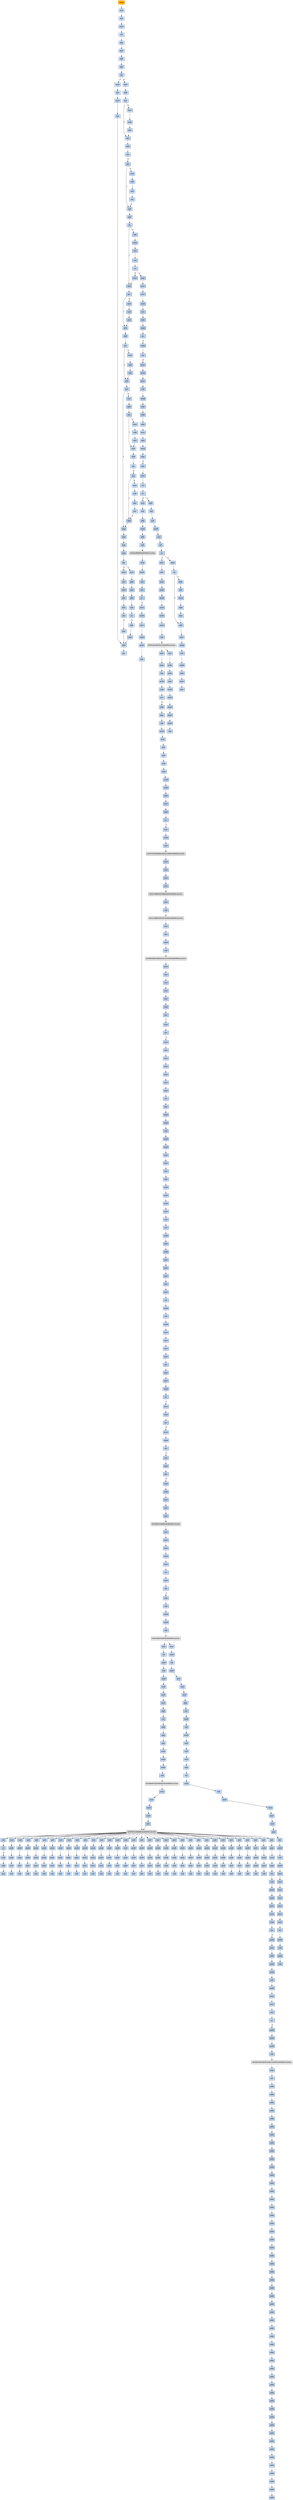 strict digraph G {
	graph [bgcolor=transparent,
		name=G
	];
	node [color=lightsteelblue,
		fillcolor=lightsteelblue,
		shape=rectangle,
		style=filled
	];
	a0x00428770pusha_	[color=lightgrey,
		fillcolor=orange,
		label=pusha];
	a0x00428771movl_0x41b000UINT32_esi	[label=movl];
	a0x00428770pusha_ -> a0x00428771movl_0x41b000UINT32_esi	[color="#000000"];
	a0x00428776leal__106496esi__edi	[label=leal];
	a0x00428771movl_0x41b000UINT32_esi -> a0x00428776leal__106496esi__edi	[color="#000000"];
	a0x0042877cpushl_edi	[label=pushl];
	a0x00428776leal__106496esi__edi -> a0x0042877cpushl_edi	[color="#000000"];
	a0x0042877dorl_0xffffffffUINT8_ebp	[label=orl];
	a0x0042877cpushl_edi -> a0x0042877dorl_0xffffffffUINT8_ebp	[color="#000000"];
	a0x00428780jmp_0x00428792	[label=jmp];
	a0x0042877dorl_0xffffffffUINT8_ebp -> a0x00428780jmp_0x00428792	[color="#000000"];
	a0x00428792movl_esi__ebx	[label=movl];
	a0x00428780jmp_0x00428792 -> a0x00428792movl_esi__ebx	[color="#000000"];
	a0x00428794subl_0xfffffffcUINT8_esi	[label=subl];
	a0x00428792movl_esi__ebx -> a0x00428794subl_0xfffffffcUINT8_esi	[color="#000000"];
	a0x00428797adcl_ebx_ebx	[label=adcl];
	a0x00428794subl_0xfffffffcUINT8_esi -> a0x00428797adcl_ebx_ebx	[color="#000000"];
	a0x00428799jb_0x00428788	[label=jb];
	a0x00428797adcl_ebx_ebx -> a0x00428799jb_0x00428788	[color="#000000"];
	a0x00428788movb_esi__al	[label=movb];
	a0x00428799jb_0x00428788 -> a0x00428788movb_esi__al	[color="#000000",
		label=T];
	a0x0042879bmovl_0x1UINT32_eax	[label=movl];
	a0x00428799jb_0x00428788 -> a0x0042879bmovl_0x1UINT32_eax	[color="#000000",
		label=F];
	a0x0042878aincl_esi	[label=incl];
	a0x00428788movb_esi__al -> a0x0042878aincl_esi	[color="#000000"];
	a0x0042878bmovb_al_edi_	[label=movb];
	a0x0042878aincl_esi -> a0x0042878bmovb_al_edi_	[color="#000000"];
	a0x0042878dincl_edi	[label=incl];
	a0x0042878bmovb_al_edi_ -> a0x0042878dincl_edi	[color="#000000"];
	a0x0042878eaddl_ebx_ebx	[label=addl];
	a0x0042878dincl_edi -> a0x0042878eaddl_ebx_ebx	[color="#000000"];
	a0x00428790jne_0x00428799	[label=jne];
	a0x0042878eaddl_ebx_ebx -> a0x00428790jne_0x00428799	[color="#000000"];
	a0x004287a0addl_ebx_ebx	[label=addl];
	a0x0042879bmovl_0x1UINT32_eax -> a0x004287a0addl_ebx_ebx	[color="#000000"];
	a0x004287a2jne_0x004287ab	[label=jne];
	a0x004287a0addl_ebx_ebx -> a0x004287a2jne_0x004287ab	[color="#000000"];
	a0x004287abadcl_eax_eax	[label=adcl];
	a0x004287a2jne_0x004287ab -> a0x004287abadcl_eax_eax	[color="#000000",
		label=T];
	a0x004287a4movl_esi__ebx	[label=movl];
	a0x004287a2jne_0x004287ab -> a0x004287a4movl_esi__ebx	[color="#000000",
		label=F];
	a0x004287adaddl_ebx_ebx	[label=addl];
	a0x004287abadcl_eax_eax -> a0x004287adaddl_ebx_ebx	[color="#000000"];
	a0x004287afjae_0x004287a0	[label=jae];
	a0x004287adaddl_ebx_ebx -> a0x004287afjae_0x004287a0	[color="#000000"];
	a0x004287b1jne_0x004287bc	[label=jne];
	a0x004287afjae_0x004287a0 -> a0x004287b1jne_0x004287bc	[color="#000000",
		label=F];
	a0x004287bcxorl_ecx_ecx	[label=xorl];
	a0x004287b1jne_0x004287bc -> a0x004287bcxorl_ecx_ecx	[color="#000000",
		label=T];
	a0x004287b3movl_esi__ebx	[label=movl];
	a0x004287b1jne_0x004287bc -> a0x004287b3movl_esi__ebx	[color="#000000",
		label=F];
	a0x004287besubl_0x3UINT8_eax	[label=subl];
	a0x004287bcxorl_ecx_ecx -> a0x004287besubl_0x3UINT8_eax	[color="#000000"];
	a0x004287c1jb_0x004287d0	[label=jb];
	a0x004287besubl_0x3UINT8_eax -> a0x004287c1jb_0x004287d0	[color="#000000"];
	a0x004287d0addl_ebx_ebx	[label=addl];
	a0x004287c1jb_0x004287d0 -> a0x004287d0addl_ebx_ebx	[color="#000000",
		label=T];
	a0x004287c3shll_0x8UINT8_eax	[label=shll];
	a0x004287c1jb_0x004287d0 -> a0x004287c3shll_0x8UINT8_eax	[color="#000000",
		label=F];
	a0x004287d2jne_0x004287db	[label=jne];
	a0x004287d0addl_ebx_ebx -> a0x004287d2jne_0x004287db	[color="#000000"];
	a0x004287dbadcl_ecx_ecx	[label=adcl];
	a0x004287d2jne_0x004287db -> a0x004287dbadcl_ecx_ecx	[color="#000000",
		label=T];
	a0x004287d4movl_esi__ebx	[label=movl];
	a0x004287d2jne_0x004287db -> a0x004287d4movl_esi__ebx	[color="#000000",
		label=F];
	a0x004287ddaddl_ebx_ebx	[label=addl];
	a0x004287dbadcl_ecx_ecx -> a0x004287ddaddl_ebx_ebx	[color="#000000"];
	a0x004287dfjne_0x004287e8	[label=jne];
	a0x004287ddaddl_ebx_ebx -> a0x004287dfjne_0x004287e8	[color="#000000"];
	a0x004287e8adcl_ecx_ecx	[label=adcl];
	a0x004287dfjne_0x004287e8 -> a0x004287e8adcl_ecx_ecx	[color="#000000",
		label=T];
	a0x004287e1movl_esi__ebx	[label=movl];
	a0x004287dfjne_0x004287e8 -> a0x004287e1movl_esi__ebx	[color="#000000",
		label=F];
	a0x004287eajne_0x0042880c	[label=jne];
	a0x004287e8adcl_ecx_ecx -> a0x004287eajne_0x0042880c	[color="#000000"];
	a0x0042880ccmpl_0xfffff300UINT32_ebp	[label=cmpl];
	a0x004287eajne_0x0042880c -> a0x0042880ccmpl_0xfffff300UINT32_ebp	[color="#000000",
		label=T];
	a0x004287ecincl_ecx	[label=incl];
	a0x004287eajne_0x0042880c -> a0x004287ecincl_ecx	[color="#000000",
		label=F];
	a0x00428812adcl_0x1UINT8_ecx	[label=adcl];
	a0x0042880ccmpl_0xfffff300UINT32_ebp -> a0x00428812adcl_0x1UINT8_ecx	[color="#000000"];
	a0x00428815leal_ediebp__edx	[label=leal];
	a0x00428812adcl_0x1UINT8_ecx -> a0x00428815leal_ediebp__edx	[color="#000000"];
	a0x00428818cmpl_0xfffffffcUINT8_ebp	[label=cmpl];
	a0x00428815leal_ediebp__edx -> a0x00428818cmpl_0xfffffffcUINT8_ebp	[color="#000000"];
	a0x0042881bjbe_0x0042882c	[label=jbe];
	a0x00428818cmpl_0xfffffffcUINT8_ebp -> a0x0042881bjbe_0x0042882c	[color="#000000"];
	a0x0042881dmovb_edx__al	[label=movb];
	a0x0042881bjbe_0x0042882c -> a0x0042881dmovb_edx__al	[color="#000000",
		label=F];
	a0x0042882cmovl_edx__eax	[label=movl];
	a0x0042881bjbe_0x0042882c -> a0x0042882cmovl_edx__eax	[color="#000000",
		label=T];
	a0x0042881fincl_edx	[label=incl];
	a0x0042881dmovb_edx__al -> a0x0042881fincl_edx	[color="#000000"];
	a0x00428820movb_al_edi_	[label=movb];
	a0x0042881fincl_edx -> a0x00428820movb_al_edi_	[color="#000000"];
	a0x00428822incl_edi	[label=incl];
	a0x00428820movb_al_edi_ -> a0x00428822incl_edi	[color="#000000"];
	a0x00428823decl_ecx	[label=decl];
	a0x00428822incl_edi -> a0x00428823decl_ecx	[color="#000000"];
	a0x00428824jne_0x0042881d	[label=jne];
	a0x00428823decl_ecx -> a0x00428824jne_0x0042881d	[color="#000000"];
	a0x00428826jmp_0x0042878e	[label=jmp];
	a0x00428824jne_0x0042881d -> a0x00428826jmp_0x0042878e	[color="#000000",
		label=F];
	a0x00428826jmp_0x0042878e -> a0x0042878eaddl_ebx_ebx	[color="#000000"];
	a0x004287c6movb_esi__al	[label=movb];
	a0x004287c3shll_0x8UINT8_eax -> a0x004287c6movb_esi__al	[color="#000000"];
	a0x004287c8incl_esi	[label=incl];
	a0x004287c6movb_esi__al -> a0x004287c8incl_esi	[color="#000000"];
	a0x004287c9xorl_0xffffffffUINT8_eax	[label=xorl];
	a0x004287c8incl_esi -> a0x004287c9xorl_0xffffffffUINT8_eax	[color="#000000"];
	a0x004287ccje_0x00428842	[label=je];
	a0x004287c9xorl_0xffffffffUINT8_eax -> a0x004287ccje_0x00428842	[color="#000000"];
	a0x004287cemovl_eax_ebp	[label=movl];
	a0x004287ccje_0x00428842 -> a0x004287cemovl_eax_ebp	[color="#000000",
		label=F];
	a0x00428842popl_esi	[label=popl];
	a0x004287ccje_0x00428842 -> a0x00428842popl_esi	[color="#000000",
		label=T];
	a0x004287cemovl_eax_ebp -> a0x004287d0addl_ebx_ebx	[color="#000000"];
	a0x0042882eaddl_0x4UINT8_edx	[label=addl];
	a0x0042882cmovl_edx__eax -> a0x0042882eaddl_0x4UINT8_edx	[color="#000000"];
	a0x00428831movl_eax_edi_	[label=movl];
	a0x0042882eaddl_0x4UINT8_edx -> a0x00428831movl_eax_edi_	[color="#000000"];
	a0x00428833addl_0x4UINT8_edi	[label=addl];
	a0x00428831movl_eax_edi_ -> a0x00428833addl_0x4UINT8_edi	[color="#000000"];
	a0x00428836subl_0x4UINT8_ecx	[label=subl];
	a0x00428833addl_0x4UINT8_edi -> a0x00428836subl_0x4UINT8_ecx	[color="#000000"];
	a0x00428839ja_0x0042882c	[label=ja];
	a0x00428836subl_0x4UINT8_ecx -> a0x00428839ja_0x0042882c	[color="#000000"];
	a0x0042883baddl_ecx_edi	[label=addl];
	a0x00428839ja_0x0042882c -> a0x0042883baddl_ecx_edi	[color="#000000",
		label=F];
	a0x0042883djmp_0x0042878e	[label=jmp];
	a0x0042883baddl_ecx_edi -> a0x0042883djmp_0x0042878e	[color="#000000"];
	a0x0042883djmp_0x0042878e -> a0x0042878eaddl_ebx_ebx	[color="#000000"];
	a0x004287d6subl_0xfffffffcUINT8_esi	[label=subl];
	a0x004287d4movl_esi__ebx -> a0x004287d6subl_0xfffffffcUINT8_esi	[color="#000000"];
	a0x004287d9adcl_ebx_ebx	[label=adcl];
	a0x004287d6subl_0xfffffffcUINT8_esi -> a0x004287d9adcl_ebx_ebx	[color="#000000"];
	a0x004287d9adcl_ebx_ebx -> a0x004287dbadcl_ecx_ecx	[color="#000000"];
	a0x004287edaddl_ebx_ebx	[label=addl];
	a0x004287ecincl_ecx -> a0x004287edaddl_ebx_ebx	[color="#000000"];
	a0x004287efjne_0x004287f8	[label=jne];
	a0x004287edaddl_ebx_ebx -> a0x004287efjne_0x004287f8	[color="#000000"];
	a0x004287f8adcl_ecx_ecx	[label=adcl];
	a0x004287efjne_0x004287f8 -> a0x004287f8adcl_ecx_ecx	[color="#000000",
		label=T];
	a0x004287f1movl_esi__ebx	[label=movl];
	a0x004287efjne_0x004287f8 -> a0x004287f1movl_esi__ebx	[color="#000000",
		label=F];
	a0x004287faaddl_ebx_ebx	[label=addl];
	a0x004287f8adcl_ecx_ecx -> a0x004287faaddl_ebx_ebx	[color="#000000"];
	a0x004287fcjae_0x004287ed	[label=jae];
	a0x004287faaddl_ebx_ebx -> a0x004287fcjae_0x004287ed	[color="#000000"];
	a0x004287fejne_0x00428809	[label=jne];
	a0x004287fcjae_0x004287ed -> a0x004287fejne_0x00428809	[color="#000000",
		label=F];
	a0x00428809addl_0x2UINT8_ecx	[label=addl];
	a0x004287fejne_0x00428809 -> a0x00428809addl_0x2UINT8_ecx	[color="#000000",
		label=T];
	a0x00428800movl_esi__ebx	[label=movl];
	a0x004287fejne_0x00428809 -> a0x00428800movl_esi__ebx	[color="#000000",
		label=F];
	a0x00428809addl_0x2UINT8_ecx -> a0x0042880ccmpl_0xfffff300UINT32_ebp	[color="#000000"];
	a0x004287e3subl_0xfffffffcUINT8_esi	[label=subl];
	a0x004287e1movl_esi__ebx -> a0x004287e3subl_0xfffffffcUINT8_esi	[color="#000000"];
	a0x004287e6adcl_ebx_ebx	[label=adcl];
	a0x004287e3subl_0xfffffffcUINT8_esi -> a0x004287e6adcl_ebx_ebx	[color="#000000"];
	a0x004287e6adcl_ebx_ebx -> a0x004287e8adcl_ecx_ecx	[color="#000000"];
	a0x004287b5subl_0xfffffffcUINT8_esi	[label=subl];
	a0x004287b3movl_esi__ebx -> a0x004287b5subl_0xfffffffcUINT8_esi	[color="#000000"];
	a0x004287b8adcl_ebx_ebx	[label=adcl];
	a0x004287b5subl_0xfffffffcUINT8_esi -> a0x004287b8adcl_ebx_ebx	[color="#000000"];
	a0x004287bajae_0x004287a0	[label=jae];
	a0x004287b8adcl_ebx_ebx -> a0x004287bajae_0x004287a0	[color="#000000"];
	a0x004287bajae_0x004287a0 -> a0x004287bcxorl_ecx_ecx	[color="#000000",
		label=F];
	a0x004287a6subl_0xfffffffcUINT8_esi	[label=subl];
	a0x004287a4movl_esi__ebx -> a0x004287a6subl_0xfffffffcUINT8_esi	[color="#000000"];
	a0x004287a9adcl_ebx_ebx	[label=adcl];
	a0x004287a6subl_0xfffffffcUINT8_esi -> a0x004287a9adcl_ebx_ebx	[color="#000000"];
	a0x004287a9adcl_ebx_ebx -> a0x004287abadcl_eax_eax	[color="#000000"];
	a0x00428802subl_0xfffffffcUINT8_esi	[label=subl];
	a0x00428800movl_esi__ebx -> a0x00428802subl_0xfffffffcUINT8_esi	[color="#000000"];
	a0x00428805adcl_ebx_ebx	[label=adcl];
	a0x00428802subl_0xfffffffcUINT8_esi -> a0x00428805adcl_ebx_ebx	[color="#000000"];
	a0x00428807jae_0x004287ed	[label=jae];
	a0x00428805adcl_ebx_ebx -> a0x00428807jae_0x004287ed	[color="#000000"];
	a0x00428807jae_0x004287ed -> a0x00428809addl_0x2UINT8_ecx	[color="#000000",
		label=F];
	a0x004287f3subl_0xfffffffcUINT8_esi	[label=subl];
	a0x004287f1movl_esi__ebx -> a0x004287f3subl_0xfffffffcUINT8_esi	[color="#000000"];
	a0x004287f6adcl_ebx_ebx	[label=adcl];
	a0x004287f3subl_0xfffffffcUINT8_esi -> a0x004287f6adcl_ebx_ebx	[color="#000000"];
	a0x004287f6adcl_ebx_ebx -> a0x004287f8adcl_ecx_ecx	[color="#000000"];
	a0x00428843movl_esi_edi	[label=movl];
	a0x00428842popl_esi -> a0x00428843movl_esi_edi	[color="#000000"];
	a0x00428845movl_0x647UINT32_ecx	[label=movl];
	a0x00428843movl_esi_edi -> a0x00428845movl_0x647UINT32_ecx	[color="#000000"];
	a0x0042884amovb_edi__al	[label=movb];
	a0x00428845movl_0x647UINT32_ecx -> a0x0042884amovb_edi__al	[color="#000000"];
	a0x0042884cincl_edi	[label=incl];
	a0x0042884amovb_edi__al -> a0x0042884cincl_edi	[color="#000000"];
	a0x0042884dsubb_0xffffffe8UINT8_al	[label=subb];
	a0x0042884cincl_edi -> a0x0042884dsubb_0xffffffe8UINT8_al	[color="#000000"];
	a0x0042884fcmpb_0x1UINT8_al	[label=cmpb];
	a0x0042884dsubb_0xffffffe8UINT8_al -> a0x0042884fcmpb_0x1UINT8_al	[color="#000000"];
	a0x00428851ja_0x0042884a	[label=ja];
	a0x0042884fcmpb_0x1UINT8_al -> a0x00428851ja_0x0042884a	[color="#000000"];
	a0x00428853cmpb_0x5UINT8_edi_	[label=cmpb];
	a0x00428851ja_0x0042884a -> a0x00428853cmpb_0x5UINT8_edi_	[color="#000000",
		label=F];
	a0x00428856jne_0x0042884a	[label=jne];
	a0x00428853cmpb_0x5UINT8_edi_ -> a0x00428856jne_0x0042884a	[color="#000000"];
	a0x00428858movl_edi__eax	[label=movl];
	a0x00428856jne_0x0042884a -> a0x00428858movl_edi__eax	[color="#000000",
		label=F];
	a0x0042885amovb_0x4edi__bl	[label=movb];
	a0x00428858movl_edi__eax -> a0x0042885amovb_0x4edi__bl	[color="#000000"];
	a0x0042885dshrw_0x8UINT8_ax	[label=shrw];
	a0x0042885amovb_0x4edi__bl -> a0x0042885dshrw_0x8UINT8_ax	[color="#000000"];
	a0x00428861roll_0x10UINT8_eax	[label=roll];
	a0x0042885dshrw_0x8UINT8_ax -> a0x00428861roll_0x10UINT8_eax	[color="#000000"];
	a0x00428864xchgb_al_ah	[label=xchgb];
	a0x00428861roll_0x10UINT8_eax -> a0x00428864xchgb_al_ah	[color="#000000"];
	a0x00428866subl_edi_eax	[label=subl];
	a0x00428864xchgb_al_ah -> a0x00428866subl_edi_eax	[color="#000000"];
	a0x00428868subb_0xffffffe8UINT8_bl	[label=subb];
	a0x00428866subl_edi_eax -> a0x00428868subb_0xffffffe8UINT8_bl	[color="#000000"];
	a0x0042886baddl_esi_eax	[label=addl];
	a0x00428868subb_0xffffffe8UINT8_bl -> a0x0042886baddl_esi_eax	[color="#000000"];
	a0x0042886dmovl_eax_edi_	[label=movl];
	a0x0042886baddl_esi_eax -> a0x0042886dmovl_eax_edi_	[color="#000000"];
	a0x0042886faddl_0x5UINT8_edi	[label=addl];
	a0x0042886dmovl_eax_edi_ -> a0x0042886faddl_0x5UINT8_edi	[color="#000000"];
	a0x00428872movb_bl_al	[label=movb];
	a0x0042886faddl_0x5UINT8_edi -> a0x00428872movb_bl_al	[color="#000000"];
	a0x00428874loop_0x0042884f	[label=loop];
	a0x00428872movb_bl_al -> a0x00428874loop_0x0042884f	[color="#000000"];
	a0x00428876leal_0x25000esi__edi	[label=leal];
	a0x00428874loop_0x0042884f -> a0x00428876leal_0x25000esi__edi	[color="#000000",
		label=F];
	a0x0042887cmovl_edi__eax	[label=movl];
	a0x00428876leal_0x25000esi__edi -> a0x0042887cmovl_edi__eax	[color="#000000"];
	a0x0042887eorl_eax_eax	[label=orl];
	a0x0042887cmovl_edi__eax -> a0x0042887eorl_eax_eax	[color="#000000"];
	a0x00428880je_0x004288be	[label=je];
	a0x0042887eorl_eax_eax -> a0x00428880je_0x004288be	[color="#000000"];
	a0x00428882movl_0x4edi__ebx	[label=movl];
	a0x00428880je_0x004288be -> a0x00428882movl_0x4edi__ebx	[color="#000000",
		label=F];
	a0x004288beaddl_0x4UINT8_edi	[label=addl];
	a0x00428880je_0x004288be -> a0x004288beaddl_0x4UINT8_edi	[color="#000000",
		label=T];
	a0x00428885leal_0x2860ceaxesi__eax	[label=leal];
	a0x00428882movl_0x4edi__ebx -> a0x00428885leal_0x2860ceaxesi__eax	[color="#000000"];
	a0x0042888caddl_esi_ebx	[label=addl];
	a0x00428885leal_0x2860ceaxesi__eax -> a0x0042888caddl_esi_ebx	[color="#000000"];
	a0x0042888epushl_eax	[label=pushl];
	a0x0042888caddl_esi_ebx -> a0x0042888epushl_eax	[color="#000000"];
	a0x0042888faddl_0x8UINT8_edi	[label=addl];
	a0x0042888epushl_eax -> a0x0042888faddl_0x8UINT8_edi	[color="#000000"];
	a0x00428892call_0x286b0esi_	[label=call];
	a0x0042888faddl_0x8UINT8_edi -> a0x00428892call_0x286b0esi_	[color="#000000"];
	LOADLIBRARYA_KERNEL32_DLL	[color=lightgrey,
		fillcolor=lightgrey,
		label="LOADLIBRARYA-KERNEL32-DLL"];
	a0x00428892call_0x286b0esi_ -> LOADLIBRARYA_KERNEL32_DLL	[color="#000000"];
	a0x00428898xchgl_eax_ebp	[label=xchgl];
	LOADLIBRARYA_KERNEL32_DLL -> a0x00428898xchgl_eax_ebp	[color="#000000"];
	a0x00428899movb_edi__al	[label=movb];
	a0x00428898xchgl_eax_ebp -> a0x00428899movb_edi__al	[color="#000000"];
	a0x0042889bincl_edi	[label=incl];
	a0x00428899movb_edi__al -> a0x0042889bincl_edi	[color="#000000"];
	a0x0042889corb_al_al	[label=orb];
	a0x0042889bincl_edi -> a0x0042889corb_al_al	[color="#000000"];
	a0x0042889eje_0x0042887c	[label=je];
	a0x0042889corb_al_al -> a0x0042889eje_0x0042887c	[color="#000000"];
	a0x004288a0movl_edi_ecx	[label=movl];
	a0x0042889eje_0x0042887c -> a0x004288a0movl_edi_ecx	[color="#000000",
		label=F];
	a0x004288a2pushl_edi	[label=pushl];
	a0x004288a0movl_edi_ecx -> a0x004288a2pushl_edi	[color="#000000"];
	a0x004288a3decl_eax	[label=decl];
	a0x004288a2pushl_edi -> a0x004288a3decl_eax	[color="#000000"];
	a0x004288a4repnz_scasb_es_edi__al	[label=repnz];
	a0x004288a3decl_eax -> a0x004288a4repnz_scasb_es_edi__al	[color="#000000"];
	a0x004288a6pushl_ebp	[label=pushl];
	a0x004288a4repnz_scasb_es_edi__al -> a0x004288a6pushl_ebp	[color="#000000"];
	a0x004288a7call_0x286b8esi_	[label=call];
	a0x004288a6pushl_ebp -> a0x004288a7call_0x286b8esi_	[color="#000000"];
	GETPROCADDRESS_KERNEL32_DLL	[color=lightgrey,
		fillcolor=lightgrey,
		label="GETPROCADDRESS-KERNEL32-DLL"];
	a0x004288a7call_0x286b8esi_ -> GETPROCADDRESS_KERNEL32_DLL	[color="#000000"];
	a0x004288adorl_eax_eax	[label=orl];
	GETPROCADDRESS_KERNEL32_DLL -> a0x004288adorl_eax_eax	[color="#000000"];
	a0x00407b7fxorl_0x41f358_eax	[label=xorl];
	GETPROCADDRESS_KERNEL32_DLL -> a0x00407b7fxorl_0x41f358_eax	[color="#000000"];
	a0x00407b92xorl_0x41f358_eax	[label=xorl];
	GETPROCADDRESS_KERNEL32_DLL -> a0x00407b92xorl_0x41f358_eax	[color="#000000"];
	a0x00407ba5xorl_0x41f358_eax	[label=xorl];
	GETPROCADDRESS_KERNEL32_DLL -> a0x00407ba5xorl_0x41f358_eax	[color="#000000"];
	a0x00407bb8xorl_0x41f358_eax	[label=xorl];
	GETPROCADDRESS_KERNEL32_DLL -> a0x00407bb8xorl_0x41f358_eax	[color="#000000"];
	a0x00407bcbxorl_0x41f358_eax	[label=xorl];
	GETPROCADDRESS_KERNEL32_DLL -> a0x00407bcbxorl_0x41f358_eax	[color="#000000"];
	a0x00407bdexorl_0x41f358_eax	[label=xorl];
	GETPROCADDRESS_KERNEL32_DLL -> a0x00407bdexorl_0x41f358_eax	[color="#000000"];
	a0x00407bf1xorl_0x41f358_eax	[label=xorl];
	GETPROCADDRESS_KERNEL32_DLL -> a0x00407bf1xorl_0x41f358_eax	[color="#000000"];
	a0x00407c04xorl_0x41f358_eax	[label=xorl];
	GETPROCADDRESS_KERNEL32_DLL -> a0x00407c04xorl_0x41f358_eax	[color="#000000"];
	a0x00407c17xorl_0x41f358_eax	[label=xorl];
	GETPROCADDRESS_KERNEL32_DLL -> a0x00407c17xorl_0x41f358_eax	[color="#000000"];
	a0x00407c2axorl_0x41f358_eax	[label=xorl];
	GETPROCADDRESS_KERNEL32_DLL -> a0x00407c2axorl_0x41f358_eax	[color="#000000"];
	a0x00407c3dxorl_0x41f358_eax	[label=xorl];
	GETPROCADDRESS_KERNEL32_DLL -> a0x00407c3dxorl_0x41f358_eax	[color="#000000"];
	a0x00407c50xorl_0x41f358_eax	[label=xorl];
	GETPROCADDRESS_KERNEL32_DLL -> a0x00407c50xorl_0x41f358_eax	[color="#000000"];
	a0x00407c63xorl_0x41f358_eax	[label=xorl];
	GETPROCADDRESS_KERNEL32_DLL -> a0x00407c63xorl_0x41f358_eax	[color="#000000"];
	a0x00407c76xorl_0x41f358_eax	[label=xorl];
	GETPROCADDRESS_KERNEL32_DLL -> a0x00407c76xorl_0x41f358_eax	[color="#000000"];
	a0x00407c89xorl_0x41f358_eax	[label=xorl];
	GETPROCADDRESS_KERNEL32_DLL -> a0x00407c89xorl_0x41f358_eax	[color="#000000"];
	a0x00407c9cxorl_0x41f358_eax	[label=xorl];
	GETPROCADDRESS_KERNEL32_DLL -> a0x00407c9cxorl_0x41f358_eax	[color="#000000"];
	a0x00407cafxorl_0x41f358_eax	[label=xorl];
	GETPROCADDRESS_KERNEL32_DLL -> a0x00407cafxorl_0x41f358_eax	[color="#000000"];
	a0x00407cc2xorl_0x41f358_eax	[label=xorl];
	GETPROCADDRESS_KERNEL32_DLL -> a0x00407cc2xorl_0x41f358_eax	[color="#000000"];
	a0x00407cd5xorl_0x41f358_eax	[label=xorl];
	GETPROCADDRESS_KERNEL32_DLL -> a0x00407cd5xorl_0x41f358_eax	[color="#000000"];
	a0x00407ce8xorl_0x41f358_eax	[label=xorl];
	GETPROCADDRESS_KERNEL32_DLL -> a0x00407ce8xorl_0x41f358_eax	[color="#000000"];
	a0x00407cfbxorl_0x41f358_eax	[label=xorl];
	GETPROCADDRESS_KERNEL32_DLL -> a0x00407cfbxorl_0x41f358_eax	[color="#000000"];
	a0x00407d0exorl_0x41f358_eax	[label=xorl];
	GETPROCADDRESS_KERNEL32_DLL -> a0x00407d0exorl_0x41f358_eax	[color="#000000"];
	a0x00407d21xorl_0x41f358_eax	[label=xorl];
	GETPROCADDRESS_KERNEL32_DLL -> a0x00407d21xorl_0x41f358_eax	[color="#000000"];
	a0x00407d34xorl_0x41f358_eax	[label=xorl];
	GETPROCADDRESS_KERNEL32_DLL -> a0x00407d34xorl_0x41f358_eax	[color="#000000"];
	a0x00407d47xorl_0x41f358_eax	[label=xorl];
	GETPROCADDRESS_KERNEL32_DLL -> a0x00407d47xorl_0x41f358_eax	[color="#000000"];
	a0x00407d5axorl_0x41f358_eax	[label=xorl];
	GETPROCADDRESS_KERNEL32_DLL -> a0x00407d5axorl_0x41f358_eax	[color="#000000"];
	a0x00407d6dxorl_0x41f358_eax	[label=xorl];
	GETPROCADDRESS_KERNEL32_DLL -> a0x00407d6dxorl_0x41f358_eax	[color="#000000"];
	a0x00407d80xorl_0x41f358_eax	[label=xorl];
	GETPROCADDRESS_KERNEL32_DLL -> a0x00407d80xorl_0x41f358_eax	[color="#000000"];
	a0x00407d93xorl_0x41f358_eax	[label=xorl];
	GETPROCADDRESS_KERNEL32_DLL -> a0x00407d93xorl_0x41f358_eax	[color="#000000"];
	a0x00407da6xorl_0x41f358_eax	[label=xorl];
	GETPROCADDRESS_KERNEL32_DLL -> a0x00407da6xorl_0x41f358_eax	[color="#000000"];
	a0x00407db9xorl_0x41f358_eax	[label=xorl];
	GETPROCADDRESS_KERNEL32_DLL -> a0x00407db9xorl_0x41f358_eax	[color="#000000"];
	a0x00407dccxorl_0x41f358_eax	[label=xorl];
	GETPROCADDRESS_KERNEL32_DLL -> a0x00407dccxorl_0x41f358_eax	[color="#000000"];
	a0x00407ddfxorl_0x41f358_eax	[label=xorl];
	GETPROCADDRESS_KERNEL32_DLL -> a0x00407ddfxorl_0x41f358_eax	[color="#000000"];
	a0x004288afje_0x004288b8	[label=je];
	a0x004288adorl_eax_eax -> a0x004288afje_0x004288b8	[color="#000000"];
	a0x004288b1movl_eax_ebx_	[label=movl];
	a0x004288afje_0x004288b8 -> a0x004288b1movl_eax_ebx_	[color="#000000",
		label=F];
	a0x004288b3addl_0x4UINT8_ebx	[label=addl];
	a0x004288b1movl_eax_ebx_ -> a0x004288b3addl_0x4UINT8_ebx	[color="#000000"];
	a0x004288b6jmp_0x00428899	[label=jmp];
	a0x004288b3addl_0x4UINT8_ebx -> a0x004288b6jmp_0x00428899	[color="#000000"];
	a0x004288c1leal__4esi__ebx	[label=leal];
	a0x004288beaddl_0x4UINT8_edi -> a0x004288c1leal__4esi__ebx	[color="#000000"];
	a0x004288c4xorl_eax_eax	[label=xorl];
	a0x004288c1leal__4esi__ebx -> a0x004288c4xorl_eax_eax	[color="#000000"];
	a0x004288c6movb_edi__al	[label=movb];
	a0x004288c4xorl_eax_eax -> a0x004288c6movb_edi__al	[color="#000000"];
	a0x004288c8incl_edi	[label=incl];
	a0x004288c6movb_edi__al -> a0x004288c8incl_edi	[color="#000000"];
	a0x004288c9orl_eax_eax	[label=orl];
	a0x004288c8incl_edi -> a0x004288c9orl_eax_eax	[color="#000000"];
	a0x004288cbje_0x004288ef	[label=je];
	a0x004288c9orl_eax_eax -> a0x004288cbje_0x004288ef	[color="#000000"];
	a0x004288cdcmpb_0xffffffefUINT8_al	[label=cmpb];
	a0x004288cbje_0x004288ef -> a0x004288cdcmpb_0xffffffefUINT8_al	[color="#000000",
		label=F];
	a0x004288efmovl_0x286bcesi__ebp	[label=movl];
	a0x004288cbje_0x004288ef -> a0x004288efmovl_0x286bcesi__ebp	[color="#000000",
		label=T];
	a0x004288cfja_0x004288e2	[label=ja];
	a0x004288cdcmpb_0xffffffefUINT8_al -> a0x004288cfja_0x004288e2	[color="#000000"];
	a0x004288d1addl_eax_ebx	[label=addl];
	a0x004288cfja_0x004288e2 -> a0x004288d1addl_eax_ebx	[color="#000000",
		label=F];
	a0x004288e2andb_0xfUINT8_al	[label=andb];
	a0x004288cfja_0x004288e2 -> a0x004288e2andb_0xfUINT8_al	[color="#000000",
		label=T];
	a0x004288d3movl_ebx__eax	[label=movl];
	a0x004288d1addl_eax_ebx -> a0x004288d3movl_ebx__eax	[color="#000000"];
	a0x004288d5xchgb_al_ah	[label=xchgb];
	a0x004288d3movl_ebx__eax -> a0x004288d5xchgb_al_ah	[color="#000000"];
	a0x004288d7roll_0x10UINT8_eax	[label=roll];
	a0x004288d5xchgb_al_ah -> a0x004288d7roll_0x10UINT8_eax	[color="#000000"];
	a0x004288daxchgb_al_ah	[label=xchgb];
	a0x004288d7roll_0x10UINT8_eax -> a0x004288daxchgb_al_ah	[color="#000000"];
	a0x004288dcaddl_esi_eax	[label=addl];
	a0x004288daxchgb_al_ah -> a0x004288dcaddl_esi_eax	[color="#000000"];
	a0x004288demovl_eax_ebx_	[label=movl];
	a0x004288dcaddl_esi_eax -> a0x004288demovl_eax_ebx_	[color="#000000"];
	a0x004288e0jmp_0x004288c4	[label=jmp];
	a0x004288demovl_eax_ebx_ -> a0x004288e0jmp_0x004288c4	[color="#000000"];
	a0x004288e4shll_0x10UINT8_eax	[label=shll];
	a0x004288e2andb_0xfUINT8_al -> a0x004288e4shll_0x10UINT8_eax	[color="#000000"];
	a0x004288e7movw_edi__ax	[label=movw];
	a0x004288e4shll_0x10UINT8_eax -> a0x004288e7movw_edi__ax	[color="#000000"];
	a0x004288eaaddl_0x2UINT8_edi	[label=addl];
	a0x004288e7movw_edi__ax -> a0x004288eaaddl_0x2UINT8_edi	[color="#000000"];
	a0x004288edjmp_0x004288d1	[label=jmp];
	a0x004288eaaddl_0x2UINT8_edi -> a0x004288edjmp_0x004288d1	[color="#000000"];
	a0x004288edjmp_0x004288d1 -> a0x004288d1addl_eax_ebx	[color="#000000"];
	a0x004288f5leal__4096esi__edi	[label=leal];
	a0x004288efmovl_0x286bcesi__ebp -> a0x004288f5leal__4096esi__edi	[color="#000000"];
	a0x004288fbmovl_0x1000UINT32_ebx	[label=movl];
	a0x004288f5leal__4096esi__edi -> a0x004288fbmovl_0x1000UINT32_ebx	[color="#000000"];
	a0x00428900pushl_eax	[label=pushl];
	a0x004288fbmovl_0x1000UINT32_ebx -> a0x00428900pushl_eax	[color="#000000"];
	a0x00428901pushl_esp	[label=pushl];
	a0x00428900pushl_eax -> a0x00428901pushl_esp	[color="#000000"];
	a0x00428902pushl_0x4UINT8	[label=pushl];
	a0x00428901pushl_esp -> a0x00428902pushl_0x4UINT8	[color="#000000"];
	a0x00428904pushl_ebx	[label=pushl];
	a0x00428902pushl_0x4UINT8 -> a0x00428904pushl_ebx	[color="#000000"];
	a0x00428905pushl_edi	[label=pushl];
	a0x00428904pushl_ebx -> a0x00428905pushl_edi	[color="#000000"];
	a0x00428906call_ebp	[label=call];
	a0x00428905pushl_edi -> a0x00428906call_ebp	[color="#000000"];
	VIRTUALPROTECT_KERNEL32_DLL	[color=lightgrey,
		fillcolor=lightgrey,
		label="VIRTUALPROTECT-KERNEL32-DLL"];
	a0x00428906call_ebp -> VIRTUALPROTECT_KERNEL32_DLL	[color="#000000"];
	a0x00428908leal_0x20fedi__eax	[label=leal];
	VIRTUALPROTECT_KERNEL32_DLL -> a0x00428908leal_0x20fedi__eax	[color="#000000"];
	a0x0042891dpopl_eax	[label=popl];
	VIRTUALPROTECT_KERNEL32_DLL -> a0x0042891dpopl_eax	[color="#000000"];
	a0x0042890eandb_0x7fUINT8_eax_	[label=andb];
	a0x00428908leal_0x20fedi__eax -> a0x0042890eandb_0x7fUINT8_eax_	[color="#000000"];
	a0x00428911andb_0x7fUINT8_0x28eax_	[label=andb];
	a0x0042890eandb_0x7fUINT8_eax_ -> a0x00428911andb_0x7fUINT8_0x28eax_	[color="#000000"];
	a0x00428915popl_eax	[label=popl];
	a0x00428911andb_0x7fUINT8_0x28eax_ -> a0x00428915popl_eax	[color="#000000"];
	a0x00428916pushl_eax	[label=pushl];
	a0x00428915popl_eax -> a0x00428916pushl_eax	[color="#000000"];
	a0x00428917pushl_esp	[label=pushl];
	a0x00428916pushl_eax -> a0x00428917pushl_esp	[color="#000000"];
	a0x00428918pushl_eax	[label=pushl];
	a0x00428917pushl_esp -> a0x00428918pushl_eax	[color="#000000"];
	a0x00428919pushl_ebx	[label=pushl];
	a0x00428918pushl_eax -> a0x00428919pushl_ebx	[color="#000000"];
	a0x0042891apushl_edi	[label=pushl];
	a0x00428919pushl_ebx -> a0x0042891apushl_edi	[color="#000000"];
	a0x0042891bcall_ebp	[label=call];
	a0x0042891apushl_edi -> a0x0042891bcall_ebp	[color="#000000"];
	a0x0042891epopa_	[label=popa];
	a0x0042891dpopl_eax -> a0x0042891epopa_	[color="#000000"];
	a0x0042891fleal__128esp__eax	[label=leal];
	a0x0042891epopa_ -> a0x0042891fleal__128esp__eax	[color="#000000"];
	a0x00428923pushl_0x0UINT8	[label=pushl];
	a0x0042891fleal__128esp__eax -> a0x00428923pushl_0x0UINT8	[color="#000000"];
	a0x00428925cmpl_eax_esp	[label=cmpl];
	a0x00428923pushl_0x0UINT8 -> a0x00428925cmpl_eax_esp	[color="#000000"];
	a0x00428927jne_0x00428923	[label=jne];
	a0x00428925cmpl_eax_esp -> a0x00428927jne_0x00428923	[color="#000000"];
	a0x00428929subl_0xffffff80UINT8_esp	[label=subl];
	a0x00428927jne_0x00428923 -> a0x00428929subl_0xffffff80UINT8_esp	[color="#000000",
		label=F];
	a0x0042892cjmp_0x00405426	[label=jmp];
	a0x00428929subl_0xffffff80UINT8_esp -> a0x0042892cjmp_0x00405426	[color="#000000"];
	a0x00405426call_0x40b428	[label=call];
	a0x0042892cjmp_0x00405426 -> a0x00405426call_0x40b428	[color="#000000"];
	a0x0040b428pushl_ebp	[label=pushl];
	a0x00405426call_0x40b428 -> a0x0040b428pushl_ebp	[color="#000000"];
	a0x0040b429movl_esp_ebp	[label=movl];
	a0x0040b428pushl_ebp -> a0x0040b429movl_esp_ebp	[color="#000000"];
	a0x0040b42bsubl_0x14UINT8_esp	[label=subl];
	a0x0040b429movl_esp_ebp -> a0x0040b42bsubl_0x14UINT8_esp	[color="#000000"];
	a0x0040b42eandl_0x0UINT8__12ebp_	[label=andl];
	a0x0040b42bsubl_0x14UINT8_esp -> a0x0040b42eandl_0x0UINT8__12ebp_	[color="#000000"];
	a0x0040b432andl_0x0UINT8__8ebp_	[label=andl];
	a0x0040b42eandl_0x0UINT8__12ebp_ -> a0x0040b432andl_0x0UINT8__8ebp_	[color="#000000"];
	a0x0040b436movl_0x41f358_eax	[label=movl];
	a0x0040b432andl_0x0UINT8__8ebp_ -> a0x0040b436movl_0x41f358_eax	[color="#000000"];
	a0x0040b43bpushl_esi	[label=pushl];
	a0x0040b436movl_0x41f358_eax -> a0x0040b43bpushl_esi	[color="#000000"];
	a0x0040b43cpushl_edi	[label=pushl];
	a0x0040b43bpushl_esi -> a0x0040b43cpushl_edi	[color="#000000"];
	a0x0040b43dmovl_0xbb40e64eUINT32_edi	[label=movl];
	a0x0040b43cpushl_edi -> a0x0040b43dmovl_0xbb40e64eUINT32_edi	[color="#000000"];
	a0x0040b442movl_0xffff0000UINT32_esi	[label=movl];
	a0x0040b43dmovl_0xbb40e64eUINT32_edi -> a0x0040b442movl_0xffff0000UINT32_esi	[color="#000000"];
	a0x0040b447cmpl_edi_eax	[label=cmpl];
	a0x0040b442movl_0xffff0000UINT32_esi -> a0x0040b447cmpl_edi_eax	[color="#000000"];
	a0x0040b449je_0x40b458	[label=je];
	a0x0040b447cmpl_edi_eax -> a0x0040b449je_0x40b458	[color="#000000"];
	a0x0040b458leal__12ebp__eax	[label=leal];
	a0x0040b449je_0x40b458 -> a0x0040b458leal__12ebp__eax	[color="#000000",
		label=T];
	a0x0040b45bpushl_eax	[label=pushl];
	a0x0040b458leal__12ebp__eax -> a0x0040b45bpushl_eax	[color="#000000"];
	a0x0040b45ccall_0x413174	[label=call];
	a0x0040b45bpushl_eax -> a0x0040b45ccall_0x413174	[color="#000000"];
	GETSYSTEMTIMEASFILETIME_KERNEL32_DLL	[color=lightgrey,
		fillcolor=lightgrey,
		label="GETSYSTEMTIMEASFILETIME-KERNEL32-DLL"];
	a0x0040b45ccall_0x413174 -> GETSYSTEMTIMEASFILETIME_KERNEL32_DLL	[color="#000000"];
	a0x0040b462movl__8ebp__eax	[label=movl];
	GETSYSTEMTIMEASFILETIME_KERNEL32_DLL -> a0x0040b462movl__8ebp__eax	[color="#000000"];
	a0x0040b465xorl__12ebp__eax	[label=xorl];
	a0x0040b462movl__8ebp__eax -> a0x0040b465xorl__12ebp__eax	[color="#000000"];
	a0x0040b468movl_eax__4ebp_	[label=movl];
	a0x0040b465xorl__12ebp__eax -> a0x0040b468movl_eax__4ebp_	[color="#000000"];
	a0x0040b46bcall_0x413154	[label=call];
	a0x0040b468movl_eax__4ebp_ -> a0x0040b46bcall_0x413154	[color="#000000"];
	GETCURRENTTHREADID_KERNEL32_DLL	[color=lightgrey,
		fillcolor=lightgrey,
		label="GETCURRENTTHREADID-KERNEL32-DLL"];
	a0x0040b46bcall_0x413154 -> GETCURRENTTHREADID_KERNEL32_DLL	[color="#000000"];
	a0x0040b471xorl_eax__4ebp_	[label=xorl];
	GETCURRENTTHREADID_KERNEL32_DLL -> a0x0040b471xorl_eax__4ebp_	[color="#000000"];
	a0x0040b474call_0x413170	[label=call];
	a0x0040b471xorl_eax__4ebp_ -> a0x0040b474call_0x413170	[color="#000000"];
	GETCURRENTPROCESSID_KERNEL32_DLL	[color=lightgrey,
		fillcolor=lightgrey,
		label="GETCURRENTPROCESSID-KERNEL32-DLL"];
	a0x0040b474call_0x413170 -> GETCURRENTPROCESSID_KERNEL32_DLL	[color="#000000"];
	a0x0040b47axorl_eax__4ebp_	[label=xorl];
	GETCURRENTPROCESSID_KERNEL32_DLL -> a0x0040b47axorl_eax__4ebp_	[color="#000000"];
	a0x0040b47dleal__20ebp__eax	[label=leal];
	a0x0040b47axorl_eax__4ebp_ -> a0x0040b47dleal__20ebp__eax	[color="#000000"];
	a0x0040b480pushl_eax	[label=pushl];
	a0x0040b47dleal__20ebp__eax -> a0x0040b480pushl_eax	[color="#000000"];
	a0x0040b481call_0x41316c	[label=call];
	a0x0040b480pushl_eax -> a0x0040b481call_0x41316c	[color="#000000"];
	QUERYPERFORMANCECOUNTER_KERNEL32_DLL	[color=lightgrey,
		fillcolor=lightgrey,
		label="QUERYPERFORMANCECOUNTER-KERNEL32-DLL"];
	a0x0040b481call_0x41316c -> QUERYPERFORMANCECOUNTER_KERNEL32_DLL	[color="#000000"];
	a0x0040b487movl__16ebp__ecx	[label=movl];
	QUERYPERFORMANCECOUNTER_KERNEL32_DLL -> a0x0040b487movl__16ebp__ecx	[color="#000000"];
	a0x0040b48aleal__4ebp__eax	[label=leal];
	a0x0040b487movl__16ebp__ecx -> a0x0040b48aleal__4ebp__eax	[color="#000000"];
	a0x0040b48dxorl__20ebp__ecx	[label=xorl];
	a0x0040b48aleal__4ebp__eax -> a0x0040b48dxorl__20ebp__ecx	[color="#000000"];
	a0x0040b490xorl__4ebp__ecx	[label=xorl];
	a0x0040b48dxorl__20ebp__ecx -> a0x0040b490xorl__4ebp__ecx	[color="#000000"];
	a0x0040b493xorl_eax_ecx	[label=xorl];
	a0x0040b490xorl__4ebp__ecx -> a0x0040b493xorl_eax_ecx	[color="#000000"];
	a0x0040b495cmpl_edi_ecx	[label=cmpl];
	a0x0040b493xorl_eax_ecx -> a0x0040b495cmpl_edi_ecx	[color="#000000"];
	a0x0040b497jne_0x40b4a0	[label=jne];
	a0x0040b495cmpl_edi_ecx -> a0x0040b497jne_0x40b4a0	[color="#000000"];
	a0x0040b4a0testl_ecx_esi	[label=testl];
	a0x0040b497jne_0x40b4a0 -> a0x0040b4a0testl_ecx_esi	[color="#000000",
		label=T];
	a0x0040b4a2jne_0x40b4b0	[label=jne];
	a0x0040b4a0testl_ecx_esi -> a0x0040b4a2jne_0x40b4b0	[color="#000000"];
	a0x0040b4b0movl_ecx_0x41f358	[label=movl];
	a0x0040b4a2jne_0x40b4b0 -> a0x0040b4b0movl_ecx_0x41f358	[color="#000000",
		label=T];
	a0x0040b4b6notl_ecx	[label=notl];
	a0x0040b4b0movl_ecx_0x41f358 -> a0x0040b4b6notl_ecx	[color="#000000"];
	a0x0040b4b8movl_ecx_0x41f35c	[label=movl];
	a0x0040b4b6notl_ecx -> a0x0040b4b8movl_ecx_0x41f35c	[color="#000000"];
	a0x0040b4bepopl_edi	[label=popl];
	a0x0040b4b8movl_ecx_0x41f35c -> a0x0040b4bepopl_edi	[color="#000000"];
	a0x0040b4bfpopl_esi	[label=popl];
	a0x0040b4bepopl_edi -> a0x0040b4bfpopl_esi	[color="#000000"];
	a0x0040b4c0movl_ebp_esp	[label=movl];
	a0x0040b4bfpopl_esi -> a0x0040b4c0movl_ebp_esp	[color="#000000"];
	a0x0040b4c2popl_ebp	[label=popl];
	a0x0040b4c0movl_ebp_esp -> a0x0040b4c2popl_ebp	[color="#000000"];
	a0x0040b4c3ret	[label=ret];
	a0x0040b4c2popl_ebp -> a0x0040b4c3ret	[color="#000000"];
	a0x0040542bjmp_0x4052ab	[label=jmp];
	a0x0040b4c3ret -> a0x0040542bjmp_0x4052ab	[color="#000000"];
	a0x004052abpushl_0x14UINT8	[label=pushl];
	a0x0040542bjmp_0x4052ab -> a0x004052abpushl_0x14UINT8	[color="#000000"];
	a0x004052adpushl_0x41e178UINT32	[label=pushl];
	a0x004052abpushl_0x14UINT8 -> a0x004052adpushl_0x41e178UINT32	[color="#000000"];
	a0x004052b2call_0x406170	[label=call];
	a0x004052adpushl_0x41e178UINT32 -> a0x004052b2call_0x406170	[color="#000000"];
	a0x00406170pushl_0x4061d0UINT32	[label=pushl];
	a0x004052b2call_0x406170 -> a0x00406170pushl_0x4061d0UINT32	[color="#000000"];
	a0x00406175pushl_fs_0	[label=pushl];
	a0x00406170pushl_0x4061d0UINT32 -> a0x00406175pushl_fs_0	[color="#000000"];
	a0x0040617cmovl_0x10esp__eax	[label=movl];
	a0x00406175pushl_fs_0 -> a0x0040617cmovl_0x10esp__eax	[color="#000000"];
	a0x00406180movl_ebp_0x10esp_	[label=movl];
	a0x0040617cmovl_0x10esp__eax -> a0x00406180movl_ebp_0x10esp_	[color="#000000"];
	a0x00406184leal_0x10esp__ebp	[label=leal];
	a0x00406180movl_ebp_0x10esp_ -> a0x00406184leal_0x10esp__ebp	[color="#000000"];
	a0x00406188subl_eax_esp	[label=subl];
	a0x00406184leal_0x10esp__ebp -> a0x00406188subl_eax_esp	[color="#000000"];
	a0x0040618apushl_ebx	[label=pushl];
	a0x00406188subl_eax_esp -> a0x0040618apushl_ebx	[color="#000000"];
	a0x0040618bpushl_esi	[label=pushl];
	a0x0040618apushl_ebx -> a0x0040618bpushl_esi	[color="#000000"];
	a0x0040618cpushl_edi	[label=pushl];
	a0x0040618bpushl_esi -> a0x0040618cpushl_edi	[color="#000000"];
	a0x0040618dmovl_0x41f358_eax	[label=movl];
	a0x0040618cpushl_edi -> a0x0040618dmovl_0x41f358_eax	[color="#000000"];
	a0x00406192xorl_eax__4ebp_	[label=xorl];
	a0x0040618dmovl_0x41f358_eax -> a0x00406192xorl_eax__4ebp_	[color="#000000"];
	a0x00406195xorl_ebp_eax	[label=xorl];
	a0x00406192xorl_eax__4ebp_ -> a0x00406195xorl_ebp_eax	[color="#000000"];
	a0x00406197pushl_eax	[label=pushl];
	a0x00406195xorl_ebp_eax -> a0x00406197pushl_eax	[color="#000000"];
	a0x00406198movl_esp__24ebp_	[label=movl];
	a0x00406197pushl_eax -> a0x00406198movl_esp__24ebp_	[color="#000000"];
	a0x0040619bpushl__8ebp_	[label=pushl];
	a0x00406198movl_esp__24ebp_ -> a0x0040619bpushl__8ebp_	[color="#000000"];
	a0x0040619emovl__4ebp__eax	[label=movl];
	a0x0040619bpushl__8ebp_ -> a0x0040619emovl__4ebp__eax	[color="#000000"];
	a0x004061a1movl_0xfffffffeUINT32__4ebp_	[label=movl];
	a0x0040619emovl__4ebp__eax -> a0x004061a1movl_0xfffffffeUINT32__4ebp_	[color="#000000"];
	a0x004061a8movl_eax__8ebp_	[label=movl];
	a0x004061a1movl_0xfffffffeUINT32__4ebp_ -> a0x004061a8movl_eax__8ebp_	[color="#000000"];
	a0x004061ableal__16ebp__eax	[label=leal];
	a0x004061a8movl_eax__8ebp_ -> a0x004061ableal__16ebp__eax	[color="#000000"];
	a0x004061aemovl_eax_fs_0	[label=movl];
	a0x004061ableal__16ebp__eax -> a0x004061aemovl_eax_fs_0	[color="#000000"];
	a0x004061b4ret	[label=ret];
	a0x004061aemovl_eax_fs_0 -> a0x004061b4ret	[color="#000000"];
	a0x004052b7pushl_0x1UINT8	[label=pushl];
	a0x004061b4ret -> a0x004052b7pushl_0x1UINT8	[color="#000000"];
	a0x004052b9call_0x40b3db	[label=call];
	a0x004052b7pushl_0x1UINT8 -> a0x004052b9call_0x40b3db	[color="#000000"];
	a0x0040b3dbpushl_ebp	[label=pushl];
	a0x004052b9call_0x40b3db -> a0x0040b3dbpushl_ebp	[color="#000000"];
	a0x0040b3dcmovl_esp_ebp	[label=movl];
	a0x0040b3dbpushl_ebp -> a0x0040b3dcmovl_esp_ebp	[color="#000000"];
	a0x0040b3demovl_0x8ebp__eax	[label=movl];
	a0x0040b3dcmovl_esp_ebp -> a0x0040b3demovl_0x8ebp__eax	[color="#000000"];
	a0x0040b3e1movl_eax_0x420588	[label=movl];
	a0x0040b3demovl_0x8ebp__eax -> a0x0040b3e1movl_eax_0x420588	[color="#000000"];
	a0x0040b3e6popl_ebp	[label=popl];
	a0x0040b3e1movl_eax_0x420588 -> a0x0040b3e6popl_ebp	[color="#000000"];
	a0x0040b3e7ret	[label=ret];
	a0x0040b3e6popl_ebp -> a0x0040b3e7ret	[color="#000000"];
	a0x004052bepopl_ecx	[label=popl];
	a0x0040b3e7ret -> a0x004052bepopl_ecx	[color="#000000"];
	a0x004052bfmovl_0x5a4dUINT32_eax	[label=movl];
	a0x004052bepopl_ecx -> a0x004052bfmovl_0x5a4dUINT32_eax	[color="#000000"];
	a0x004052c4cmpw_ax_0x400000	[label=cmpw];
	a0x004052bfmovl_0x5a4dUINT32_eax -> a0x004052c4cmpw_ax_0x400000	[color="#000000"];
	a0x004052cbje_0x4052d1	[label=je];
	a0x004052c4cmpw_ax_0x400000 -> a0x004052cbje_0x4052d1	[color="#000000"];
	a0x004052d1movl_0x40003c_eax	[label=movl];
	a0x004052cbje_0x4052d1 -> a0x004052d1movl_0x40003c_eax	[color="#000000",
		label=T];
	a0x004052d6cmpl_0x4550UINT32_0x400000eax_	[label=cmpl];
	a0x004052d1movl_0x40003c_eax -> a0x004052d6cmpl_0x4550UINT32_0x400000eax_	[color="#000000"];
	a0x004052e0jne_0x4052cd	[label=jne];
	a0x004052d6cmpl_0x4550UINT32_0x400000eax_ -> a0x004052e0jne_0x4052cd	[color="#000000"];
	a0x004052e2movl_0x10bUINT32_ecx	[label=movl];
	a0x004052e0jne_0x4052cd -> a0x004052e2movl_0x10bUINT32_ecx	[color="#000000",
		label=F];
	a0x004052e7cmpw_cx_0x400018eax_	[label=cmpw];
	a0x004052e2movl_0x10bUINT32_ecx -> a0x004052e7cmpw_cx_0x400018eax_	[color="#000000"];
	a0x004052eejne_0x4052cd	[label=jne];
	a0x004052e7cmpw_cx_0x400018eax_ -> a0x004052eejne_0x4052cd	[color="#000000"];
	a0x004052f0xorl_ebx_ebx	[label=xorl];
	a0x004052eejne_0x4052cd -> a0x004052f0xorl_ebx_ebx	[color="#000000",
		label=F];
	a0x004052f2cmpl_0xeUINT8_0x400074eax_	[label=cmpl];
	a0x004052f0xorl_ebx_ebx -> a0x004052f2cmpl_0xeUINT8_0x400074eax_	[color="#000000"];
	a0x004052f9jbe_0x405304	[label=jbe];
	a0x004052f2cmpl_0xeUINT8_0x400074eax_ -> a0x004052f9jbe_0x405304	[color="#000000"];
	a0x004052fbcmpl_ebx_0x4000e8eax_	[label=cmpl];
	a0x004052f9jbe_0x405304 -> a0x004052fbcmpl_ebx_0x4000e8eax_	[color="#000000",
		label=F];
	a0x00405301setne_bl	[label=setne];
	a0x004052fbcmpl_ebx_0x4000e8eax_ -> a0x00405301setne_bl	[color="#000000"];
	a0x00405304movl_ebx__28ebp_	[label=movl];
	a0x00405301setne_bl -> a0x00405304movl_ebx__28ebp_	[color="#000000"];
	a0x00405307call_0x408ed0	[label=call];
	a0x00405304movl_ebx__28ebp_ -> a0x00405307call_0x408ed0	[color="#000000"];
	a0x00408ed0call_0x413158	[label=call];
	a0x00405307call_0x408ed0 -> a0x00408ed0call_0x413158	[color="#000000"];
	GETPROCESSHEAP_KERNEL32_DLL	[color=lightgrey,
		fillcolor=lightgrey,
		label="GETPROCESSHEAP-KERNEL32-DLL"];
	a0x00408ed0call_0x413158 -> GETPROCESSHEAP_KERNEL32_DLL	[color="#000000"];
	a0x00408ed6xorl_ecx_ecx	[label=xorl];
	GETPROCESSHEAP_KERNEL32_DLL -> a0x00408ed6xorl_ecx_ecx	[color="#000000"];
	a0x00408ed8movl_eax_0x420be0	[label=movl];
	a0x00408ed6xorl_ecx_ecx -> a0x00408ed8movl_eax_0x420be0	[color="#000000"];
	a0x00408eddtestl_eax_eax	[label=testl];
	a0x00408ed8movl_eax_0x420be0 -> a0x00408eddtestl_eax_eax	[color="#000000"];
	a0x00408edfsetne_cl	[label=setne];
	a0x00408eddtestl_eax_eax -> a0x00408edfsetne_cl	[color="#000000"];
	a0x00408ee2movl_ecx_eax	[label=movl];
	a0x00408edfsetne_cl -> a0x00408ee2movl_ecx_eax	[color="#000000"];
	a0x00408ee4ret	[label=ret];
	a0x00408ee2movl_ecx_eax -> a0x00408ee4ret	[color="#000000"];
	a0x0040530ctestl_eax_eax	[label=testl];
	a0x00408ee4ret -> a0x0040530ctestl_eax_eax	[color="#000000"];
	a0x0040530ejne_0x405318	[label=jne];
	a0x0040530ctestl_eax_eax -> a0x0040530ejne_0x405318	[color="#000000"];
	a0x00405318call_0x408db8	[label=call];
	a0x0040530ejne_0x405318 -> a0x00405318call_0x408db8	[color="#000000",
		label=T];
	a0x00408db8call_0x403e5a	[label=call];
	a0x00405318call_0x408db8 -> a0x00408db8call_0x403e5a	[color="#000000"];
	a0x00403e5apushl_esi	[label=pushl];
	a0x00408db8call_0x403e5a -> a0x00403e5apushl_esi	[color="#000000"];
	a0x00403e5bpushl_0x0UINT8	[label=pushl];
	a0x00403e5apushl_esi -> a0x00403e5bpushl_0x0UINT8	[color="#000000"];
	a0x00403e5dcall_0x4130dc	[label=call];
	a0x00403e5bpushl_0x0UINT8 -> a0x00403e5dcall_0x4130dc	[color="#000000"];
	ENCODEPOINTER_KERNEL32_DLL	[color=lightgrey,
		fillcolor=lightgrey,
		label="ENCODEPOINTER-KERNEL32-DLL"];
	a0x00403e5dcall_0x4130dc -> ENCODEPOINTER_KERNEL32_DLL	[color="#000000"];
	a0x00403e63movl_eax_esi	[label=movl];
	ENCODEPOINTER_KERNEL32_DLL -> a0x00403e63movl_eax_esi	[color="#000000"];
	a0x0040933fmovl_eax_0x420f08	[label=movl];
	ENCODEPOINTER_KERNEL32_DLL -> a0x0040933fmovl_eax_0x420f08	[color="#000000"];
	a0x00403e65pushl_esi	[label=pushl];
	a0x00403e63movl_eax_esi -> a0x00403e65pushl_esi	[color="#000000"];
	a0x00403e66call_0x408ec3	[label=call];
	a0x00403e65pushl_esi -> a0x00403e66call_0x408ec3	[color="#000000"];
	a0x00408ec3pushl_ebp	[label=pushl];
	a0x00403e66call_0x408ec3 -> a0x00408ec3pushl_ebp	[color="#000000"];
	a0x00408ec4movl_esp_ebp	[label=movl];
	a0x00408ec3pushl_ebp -> a0x00408ec4movl_esp_ebp	[color="#000000"];
	a0x00408ec6movl_0x8ebp__eax	[label=movl];
	a0x00408ec4movl_esp_ebp -> a0x00408ec6movl_0x8ebp__eax	[color="#000000"];
	a0x00408ec9movl_eax_0x420bd8	[label=movl];
	a0x00408ec6movl_0x8ebp__eax -> a0x00408ec9movl_eax_0x420bd8	[color="#000000"];
	a0x00408ecepopl_ebp	[label=popl];
	a0x00408ec9movl_eax_0x420bd8 -> a0x00408ecepopl_ebp	[color="#000000"];
	a0x00408ecfret	[label=ret];
	a0x00408ecepopl_ebp -> a0x00408ecfret	[color="#000000"];
	a0x00403e6bpushl_esi	[label=pushl];
	a0x00408ecfret -> a0x00403e6bpushl_esi	[color="#000000"];
	a0x00403e6ccall_0x406489	[label=call];
	a0x00403e6bpushl_esi -> a0x00403e6ccall_0x406489	[color="#000000"];
	a0x00406489pushl_ebp	[label=pushl];
	a0x00403e6ccall_0x406489 -> a0x00406489pushl_ebp	[color="#000000"];
	a0x0040648amovl_esp_ebp	[label=movl];
	a0x00406489pushl_ebp -> a0x0040648amovl_esp_ebp	[color="#000000"];
	a0x0040648cmovl_0x8ebp__eax	[label=movl];
	a0x0040648amovl_esp_ebp -> a0x0040648cmovl_0x8ebp__eax	[color="#000000"];
	a0x0040648fmovl_eax_0x420474	[label=movl];
	a0x0040648cmovl_0x8ebp__eax -> a0x0040648fmovl_eax_0x420474	[color="#000000"];
	a0x00406494popl_ebp	[label=popl];
	a0x0040648fmovl_eax_0x420474 -> a0x00406494popl_ebp	[color="#000000"];
	a0x00406495ret	[label=ret];
	a0x00406494popl_ebp -> a0x00406495ret	[color="#000000"];
	a0x00403e71pushl_esi	[label=pushl];
	a0x00406495ret -> a0x00403e71pushl_esi	[color="#000000"];
	a0x00403e72call_0x409345	[label=call];
	a0x00403e71pushl_esi -> a0x00403e72call_0x409345	[color="#000000"];
	a0x00409345pushl_ebp	[label=pushl];
	a0x00403e72call_0x409345 -> a0x00409345pushl_ebp	[color="#000000"];
	a0x00409346movl_esp_ebp	[label=movl];
	a0x00409345pushl_ebp -> a0x00409346movl_esp_ebp	[color="#000000"];
	a0x00409348movl_0x8ebp__eax	[label=movl];
	a0x00409346movl_esp_ebp -> a0x00409348movl_0x8ebp__eax	[color="#000000"];
	a0x0040934bmovl_eax_0x420f0c	[label=movl];
	a0x00409348movl_0x8ebp__eax -> a0x0040934bmovl_eax_0x420f0c	[color="#000000"];
	a0x00409350popl_ebp	[label=popl];
	a0x0040934bmovl_eax_0x420f0c -> a0x00409350popl_ebp	[color="#000000"];
	a0x00409351ret	[label=ret];
	a0x00409350popl_ebp -> a0x00409351ret	[color="#000000"];
	a0x00403e77pushl_esi	[label=pushl];
	a0x00409351ret -> a0x00403e77pushl_esi	[color="#000000"];
	a0x00403e78call_0x40935f	[label=call];
	a0x00403e77pushl_esi -> a0x00403e78call_0x40935f	[color="#000000"];
	a0x0040935fpushl_ebp	[label=pushl];
	a0x00403e78call_0x40935f -> a0x0040935fpushl_ebp	[color="#000000"];
	a0x00409360movl_esp_ebp	[label=movl];
	a0x0040935fpushl_ebp -> a0x00409360movl_esp_ebp	[color="#000000"];
	a0x00409362movl_0x8ebp__eax	[label=movl];
	a0x00409360movl_esp_ebp -> a0x00409362movl_0x8ebp__eax	[color="#000000"];
	a0x00409365movl_eax_0x420f10	[label=movl];
	a0x00409362movl_0x8ebp__eax -> a0x00409365movl_eax_0x420f10	[color="#000000"];
	a0x0040936amovl_eax_0x420f14	[label=movl];
	a0x00409365movl_eax_0x420f10 -> a0x0040936amovl_eax_0x420f14	[color="#000000"];
	a0x0040936fmovl_eax_0x420f18	[label=movl];
	a0x0040936amovl_eax_0x420f14 -> a0x0040936fmovl_eax_0x420f18	[color="#000000"];
	a0x00409374movl_eax_0x420f1c	[label=movl];
	a0x0040936fmovl_eax_0x420f18 -> a0x00409374movl_eax_0x420f1c	[color="#000000"];
	a0x00409379popl_ebp	[label=popl];
	a0x00409374movl_eax_0x420f1c -> a0x00409379popl_ebp	[color="#000000"];
	a0x0040937aret	[label=ret];
	a0x00409379popl_ebp -> a0x0040937aret	[color="#000000"];
	a0x00403e7dpushl_esi	[label=pushl];
	a0x0040937aret -> a0x00403e7dpushl_esi	[color="#000000"];
	a0x00403e7ecall_0x409334	[label=call];
	a0x00403e7dpushl_esi -> a0x00403e7ecall_0x409334	[color="#000000"];
	a0x00409334pushl_0x409300UINT32	[label=pushl];
	a0x00403e7ecall_0x409334 -> a0x00409334pushl_0x409300UINT32	[color="#000000"];
	a0x00409339call_0x4130dc	[label=call];
	a0x00409334pushl_0x409300UINT32 -> a0x00409339call_0x4130dc	[color="#000000"];
	a0x00409344ret	[label=ret];
	a0x0040933fmovl_eax_0x420f08 -> a0x00409344ret	[color="#000000"];
	a0x00403e83pushl_esi	[label=pushl];
	a0x00409344ret -> a0x00403e83pushl_esi	[color="#000000"];
	a0x00403e84call_0x409570	[label=call];
	a0x00403e83pushl_esi -> a0x00403e84call_0x409570	[color="#000000"];
	a0x00409570pushl_ebp	[label=pushl];
	a0x00403e84call_0x409570 -> a0x00409570pushl_ebp	[color="#000000"];
	a0x00409571movl_esp_ebp	[label=movl];
	a0x00409570pushl_ebp -> a0x00409571movl_esp_ebp	[color="#000000"];
	a0x00409573movl_0x8ebp__eax	[label=movl];
	a0x00409571movl_esp_ebp -> a0x00409573movl_0x8ebp__eax	[color="#000000"];
	a0x00409576movl_eax_0x420f24	[label=movl];
	a0x00409573movl_0x8ebp__eax -> a0x00409576movl_eax_0x420f24	[color="#000000"];
	a0x0040957bpopl_ebp	[label=popl];
	a0x00409576movl_eax_0x420f24 -> a0x0040957bpopl_ebp	[color="#000000"];
	a0x0040957cret	[label=ret];
	a0x0040957bpopl_ebp -> a0x0040957cret	[color="#000000"];
	a0x00403e89addl_0x18UINT8_esp	[label=addl];
	a0x0040957cret -> a0x00403e89addl_0x18UINT8_esp	[color="#000000"];
	a0x00403e8cpopl_esi	[label=popl];
	a0x00403e89addl_0x18UINT8_esp -> a0x00403e8cpopl_esi	[color="#000000"];
	a0x00403e8djmp_0x407b62	[label=jmp];
	a0x00403e8cpopl_esi -> a0x00403e8djmp_0x407b62	[color="#000000"];
	a0x00407b62pushl_esi	[label=pushl];
	a0x00403e8djmp_0x407b62 -> a0x00407b62pushl_esi	[color="#000000"];
	a0x00407b63pushl_edi	[label=pushl];
	a0x00407b62pushl_esi -> a0x00407b63pushl_edi	[color="#000000"];
	a0x00407b64pushl_0x41a398UINT32	[label=pushl];
	a0x00407b63pushl_edi -> a0x00407b64pushl_0x41a398UINT32	[color="#000000"];
	a0x00407b69call_0x4130a0	[label=call];
	a0x00407b64pushl_0x41a398UINT32 -> a0x00407b69call_0x4130a0	[color="#000000"];
	GETMODULEHANDLEW_KERNEL32_DLL	[color=lightgrey,
		fillcolor=lightgrey,
		label="GETMODULEHANDLEW-KERNEL32-DLL"];
	a0x00407b69call_0x4130a0 -> GETMODULEHANDLEW_KERNEL32_DLL	[color="#000000"];
	a0x00407b6fmovl_0x4130b4_esi	[label=movl];
	GETMODULEHANDLEW_KERNEL32_DLL -> a0x00407b6fmovl_0x4130b4_esi	[color="#000000"];
	a0x00407b75movl_eax_edi	[label=movl];
	a0x00407b6fmovl_0x4130b4_esi -> a0x00407b75movl_eax_edi	[color="#000000"];
	a0x00407b77pushl_0x41a3b4UINT32	[label=pushl];
	a0x00407b75movl_eax_edi -> a0x00407b77pushl_0x41a3b4UINT32	[color="#000000"];
	a0x00407b7cpushl_edi	[label=pushl];
	a0x00407b77pushl_0x41a3b4UINT32 -> a0x00407b7cpushl_edi	[color="#000000"];
	a0x00407b7dcall_esi	[label=call];
	a0x00407b7cpushl_edi -> a0x00407b7dcall_esi	[color="#000000"];
	a0x00407b7dcall_esi -> GETPROCADDRESS_KERNEL32_DLL	[color="#000000"];
	a0x00407b85pushl_0x41a3c0UINT32	[label=pushl];
	a0x00407b7fxorl_0x41f358_eax -> a0x00407b85pushl_0x41a3c0UINT32	[color="#000000"];
	a0x00407b8apushl_edi	[label=pushl];
	a0x00407b85pushl_0x41a3c0UINT32 -> a0x00407b8apushl_edi	[color="#000000"];
	a0x00407b8bmovl_eax_0x421180	[label=movl];
	a0x00407b8apushl_edi -> a0x00407b8bmovl_eax_0x421180	[color="#000000"];
	a0x00407b90call_esi	[label=call];
	a0x00407b8bmovl_eax_0x421180 -> a0x00407b90call_esi	[color="#000000"];
	a0x00407b98pushl_0x41a3c8UINT32	[label=pushl];
	a0x00407b92xorl_0x41f358_eax -> a0x00407b98pushl_0x41a3c8UINT32	[color="#000000"];
	a0x00407b9dpushl_edi	[label=pushl];
	a0x00407b98pushl_0x41a3c8UINT32 -> a0x00407b9dpushl_edi	[color="#000000"];
	a0x00407b9emovl_eax_0x421184	[label=movl];
	a0x00407b9dpushl_edi -> a0x00407b9emovl_eax_0x421184	[color="#000000"];
	a0x00407ba3call_esi	[label=call];
	a0x00407b9emovl_eax_0x421184 -> a0x00407ba3call_esi	[color="#000000"];
	a0x00407babpushl_0x41a3d4UINT32	[label=pushl];
	a0x00407ba5xorl_0x41f358_eax -> a0x00407babpushl_0x41a3d4UINT32	[color="#000000"];
	a0x00407bb0pushl_edi	[label=pushl];
	a0x00407babpushl_0x41a3d4UINT32 -> a0x00407bb0pushl_edi	[color="#000000"];
	a0x00407bb1movl_eax_0x421188	[label=movl];
	a0x00407bb0pushl_edi -> a0x00407bb1movl_eax_0x421188	[color="#000000"];
	a0x00407bb6call_esi	[label=call];
	a0x00407bb1movl_eax_0x421188 -> a0x00407bb6call_esi	[color="#000000"];
	a0x00407bbepushl_0x41a3e0UINT32	[label=pushl];
	a0x00407bb8xorl_0x41f358_eax -> a0x00407bbepushl_0x41a3e0UINT32	[color="#000000"];
	a0x00407bc3pushl_edi	[label=pushl];
	a0x00407bbepushl_0x41a3e0UINT32 -> a0x00407bc3pushl_edi	[color="#000000"];
	a0x00407bc4movl_eax_0x42118c	[label=movl];
	a0x00407bc3pushl_edi -> a0x00407bc4movl_eax_0x42118c	[color="#000000"];
	a0x00407bc9call_esi	[label=call];
	a0x00407bc4movl_eax_0x42118c -> a0x00407bc9call_esi	[color="#000000"];
	a0x00407bd1pushl_0x41a3fcUINT32	[label=pushl];
	a0x00407bcbxorl_0x41f358_eax -> a0x00407bd1pushl_0x41a3fcUINT32	[color="#000000"];
	a0x00407bd6pushl_edi	[label=pushl];
	a0x00407bd1pushl_0x41a3fcUINT32 -> a0x00407bd6pushl_edi	[color="#000000"];
	a0x00407bd7movl_eax_0x421190	[label=movl];
	a0x00407bd6pushl_edi -> a0x00407bd7movl_eax_0x421190	[color="#000000"];
	a0x00407bdccall_esi	[label=call];
	a0x00407bd7movl_eax_0x421190 -> a0x00407bdccall_esi	[color="#000000"];
	a0x00407be4pushl_0x41a40cUINT32	[label=pushl];
	a0x00407bdexorl_0x41f358_eax -> a0x00407be4pushl_0x41a40cUINT32	[color="#000000"];
	a0x00407be9pushl_edi	[label=pushl];
	a0x00407be4pushl_0x41a40cUINT32 -> a0x00407be9pushl_edi	[color="#000000"];
	a0x00407beamovl_eax_0x421194	[label=movl];
	a0x00407be9pushl_edi -> a0x00407beamovl_eax_0x421194	[color="#000000"];
	a0x00407befcall_esi	[label=call];
	a0x00407beamovl_eax_0x421194 -> a0x00407befcall_esi	[color="#000000"];
	a0x00407bf7pushl_0x41a420UINT32	[label=pushl];
	a0x00407bf1xorl_0x41f358_eax -> a0x00407bf7pushl_0x41a420UINT32	[color="#000000"];
	a0x00407bfcpushl_edi	[label=pushl];
	a0x00407bf7pushl_0x41a420UINT32 -> a0x00407bfcpushl_edi	[color="#000000"];
	a0x00407bfdmovl_eax_0x421198	[label=movl];
	a0x00407bfcpushl_edi -> a0x00407bfdmovl_eax_0x421198	[color="#000000"];
	a0x00407c02call_esi	[label=call];
	a0x00407bfdmovl_eax_0x421198 -> a0x00407c02call_esi	[color="#000000"];
	a0x00407c0apushl_0x41a438UINT32	[label=pushl];
	a0x00407c04xorl_0x41f358_eax -> a0x00407c0apushl_0x41a438UINT32	[color="#000000"];
	a0x00407c0fpushl_edi	[label=pushl];
	a0x00407c0apushl_0x41a438UINT32 -> a0x00407c0fpushl_edi	[color="#000000"];
	a0x00407c10movl_eax_0x42119c	[label=movl];
	a0x00407c0fpushl_edi -> a0x00407c10movl_eax_0x42119c	[color="#000000"];
	a0x00407c15call_esi	[label=call];
	a0x00407c10movl_eax_0x42119c -> a0x00407c15call_esi	[color="#000000"];
	a0x00407c1dpushl_0x41a450UINT32	[label=pushl];
	a0x00407c17xorl_0x41f358_eax -> a0x00407c1dpushl_0x41a450UINT32	[color="#000000"];
	a0x00407c22pushl_edi	[label=pushl];
	a0x00407c1dpushl_0x41a450UINT32 -> a0x00407c22pushl_edi	[color="#000000"];
	a0x00407c23movl_eax_0x4211a0	[label=movl];
	a0x00407c22pushl_edi -> a0x00407c23movl_eax_0x4211a0	[color="#000000"];
	a0x00407c28call_esi	[label=call];
	a0x00407c23movl_eax_0x4211a0 -> a0x00407c28call_esi	[color="#000000"];
	a0x00407c30pushl_0x41a464UINT32	[label=pushl];
	a0x00407c2axorl_0x41f358_eax -> a0x00407c30pushl_0x41a464UINT32	[color="#000000"];
	a0x00407c35pushl_edi	[label=pushl];
	a0x00407c30pushl_0x41a464UINT32 -> a0x00407c35pushl_edi	[color="#000000"];
	a0x00407c36movl_eax_0x4211a4	[label=movl];
	a0x00407c35pushl_edi -> a0x00407c36movl_eax_0x4211a4	[color="#000000"];
	a0x00407c3bcall_esi	[label=call];
	a0x00407c36movl_eax_0x4211a4 -> a0x00407c3bcall_esi	[color="#000000"];
	a0x00407c43pushl_0x41a484UINT32	[label=pushl];
	a0x00407c3dxorl_0x41f358_eax -> a0x00407c43pushl_0x41a484UINT32	[color="#000000"];
	a0x00407c48pushl_edi	[label=pushl];
	a0x00407c43pushl_0x41a484UINT32 -> a0x00407c48pushl_edi	[color="#000000"];
	a0x00407c49movl_eax_0x4211a8	[label=movl];
	a0x00407c48pushl_edi -> a0x00407c49movl_eax_0x4211a8	[color="#000000"];
	a0x00407c4ecall_esi	[label=call];
	a0x00407c49movl_eax_0x4211a8 -> a0x00407c4ecall_esi	[color="#000000"];
	a0x00407c56pushl_0x41a49cUINT32	[label=pushl];
	a0x00407c50xorl_0x41f358_eax -> a0x00407c56pushl_0x41a49cUINT32	[color="#000000"];
	a0x00407c5bpushl_edi	[label=pushl];
	a0x00407c56pushl_0x41a49cUINT32 -> a0x00407c5bpushl_edi	[color="#000000"];
	a0x00407c5cmovl_eax_0x4211ac	[label=movl];
	a0x00407c5bpushl_edi -> a0x00407c5cmovl_eax_0x4211ac	[color="#000000"];
	a0x00407c61call_esi	[label=call];
	a0x00407c5cmovl_eax_0x4211ac -> a0x00407c61call_esi	[color="#000000"];
	a0x00407c69pushl_0x41a4b4UINT32	[label=pushl];
	a0x00407c63xorl_0x41f358_eax -> a0x00407c69pushl_0x41a4b4UINT32	[color="#000000"];
	a0x00407c6epushl_edi	[label=pushl];
	a0x00407c69pushl_0x41a4b4UINT32 -> a0x00407c6epushl_edi	[color="#000000"];
	a0x00407c6fmovl_eax_0x4211b0	[label=movl];
	a0x00407c6epushl_edi -> a0x00407c6fmovl_eax_0x4211b0	[color="#000000"];
	a0x00407c74call_esi	[label=call];
	a0x00407c6fmovl_eax_0x4211b0 -> a0x00407c74call_esi	[color="#000000"];
	a0x00407c7cpushl_0x41a4c8UINT32	[label=pushl];
	a0x00407c76xorl_0x41f358_eax -> a0x00407c7cpushl_0x41a4c8UINT32	[color="#000000"];
	a0x00407c81pushl_edi	[label=pushl];
	a0x00407c7cpushl_0x41a4c8UINT32 -> a0x00407c81pushl_edi	[color="#000000"];
	a0x00407c82movl_eax_0x4211b4	[label=movl];
	a0x00407c81pushl_edi -> a0x00407c82movl_eax_0x4211b4	[color="#000000"];
	a0x00407c87call_esi	[label=call];
	a0x00407c82movl_eax_0x4211b4 -> a0x00407c87call_esi	[color="#000000"];
	a0x00407c8fmovl_eax_0x4211b8	[label=movl];
	a0x00407c89xorl_0x41f358_eax -> a0x00407c8fmovl_eax_0x4211b8	[color="#000000"];
	a0x00407c94pushl_0x41a4dcUINT32	[label=pushl];
	a0x00407c8fmovl_eax_0x4211b8 -> a0x00407c94pushl_0x41a4dcUINT32	[color="#000000"];
	a0x00407c99pushl_edi	[label=pushl];
	a0x00407c94pushl_0x41a4dcUINT32 -> a0x00407c99pushl_edi	[color="#000000"];
	a0x00407c9acall_esi	[label=call];
	a0x00407c99pushl_edi -> a0x00407c9acall_esi	[color="#000000"];
	a0x00407ca2pushl_0x41a4f8UINT32	[label=pushl];
	a0x00407c9cxorl_0x41f358_eax -> a0x00407ca2pushl_0x41a4f8UINT32	[color="#000000"];
	a0x00407ca7pushl_edi	[label=pushl];
	a0x00407ca2pushl_0x41a4f8UINT32 -> a0x00407ca7pushl_edi	[color="#000000"];
	a0x00407ca8movl_eax_0x4211bc	[label=movl];
	a0x00407ca7pushl_edi -> a0x00407ca8movl_eax_0x4211bc	[color="#000000"];
	a0x00407cadcall_esi	[label=call];
	a0x00407ca8movl_eax_0x4211bc -> a0x00407cadcall_esi	[color="#000000"];
	a0x00407cb5pushl_0x41a518UINT32	[label=pushl];
	a0x00407cafxorl_0x41f358_eax -> a0x00407cb5pushl_0x41a518UINT32	[color="#000000"];
	a0x00407cbapushl_edi	[label=pushl];
	a0x00407cb5pushl_0x41a518UINT32 -> a0x00407cbapushl_edi	[color="#000000"];
	a0x00407cbbmovl_eax_0x4211c0	[label=movl];
	a0x00407cbapushl_edi -> a0x00407cbbmovl_eax_0x4211c0	[color="#000000"];
	a0x00407cc0call_esi	[label=call];
	a0x00407cbbmovl_eax_0x4211c0 -> a0x00407cc0call_esi	[color="#000000"];
	a0x00407cc8pushl_0x41a534UINT32	[label=pushl];
	a0x00407cc2xorl_0x41f358_eax -> a0x00407cc8pushl_0x41a534UINT32	[color="#000000"];
	a0x00407ccdpushl_edi	[label=pushl];
	a0x00407cc8pushl_0x41a534UINT32 -> a0x00407ccdpushl_edi	[color="#000000"];
	a0x00407ccemovl_eax_0x4211c4	[label=movl];
	a0x00407ccdpushl_edi -> a0x00407ccemovl_eax_0x4211c4	[color="#000000"];
	a0x00407cd3call_esi	[label=call];
	a0x00407ccemovl_eax_0x4211c4 -> a0x00407cd3call_esi	[color="#000000"];
	a0x00407cdbpushl_0x41a554UINT32	[label=pushl];
	a0x00407cd5xorl_0x41f358_eax -> a0x00407cdbpushl_0x41a554UINT32	[color="#000000"];
	a0x00407ce0pushl_edi	[label=pushl];
	a0x00407cdbpushl_0x41a554UINT32 -> a0x00407ce0pushl_edi	[color="#000000"];
	a0x00407ce1movl_eax_0x4211c8	[label=movl];
	a0x00407ce0pushl_edi -> a0x00407ce1movl_eax_0x4211c8	[color="#000000"];
	a0x00407ce6call_esi	[label=call];
	a0x00407ce1movl_eax_0x4211c8 -> a0x00407ce6call_esi	[color="#000000"];
	a0x00407ceepushl_0x41a568UINT32	[label=pushl];
	a0x00407ce8xorl_0x41f358_eax -> a0x00407ceepushl_0x41a568UINT32	[color="#000000"];
	a0x00407cf3pushl_edi	[label=pushl];
	a0x00407ceepushl_0x41a568UINT32 -> a0x00407cf3pushl_edi	[color="#000000"];
	a0x00407cf4movl_eax_0x4211cc	[label=movl];
	a0x00407cf3pushl_edi -> a0x00407cf4movl_eax_0x4211cc	[color="#000000"];
	a0x00407cf9call_esi	[label=call];
	a0x00407cf4movl_eax_0x4211cc -> a0x00407cf9call_esi	[color="#000000"];
	a0x00407d01pushl_0x41a584UINT32	[label=pushl];
	a0x00407cfbxorl_0x41f358_eax -> a0x00407d01pushl_0x41a584UINT32	[color="#000000"];
	a0x00407d06pushl_edi	[label=pushl];
	a0x00407d01pushl_0x41a584UINT32 -> a0x00407d06pushl_edi	[color="#000000"];
	a0x00407d07movl_eax_0x4211d0	[label=movl];
	a0x00407d06pushl_edi -> a0x00407d07movl_eax_0x4211d0	[color="#000000"];
	a0x00407d0ccall_esi	[label=call];
	a0x00407d07movl_eax_0x4211d0 -> a0x00407d0ccall_esi	[color="#000000"];
	a0x00407d14pushl_0x41a598UINT32	[label=pushl];
	a0x00407d0exorl_0x41f358_eax -> a0x00407d14pushl_0x41a598UINT32	[color="#000000"];
	a0x00407d19pushl_edi	[label=pushl];
	a0x00407d14pushl_0x41a598UINT32 -> a0x00407d19pushl_edi	[color="#000000"];
	a0x00407d1amovl_eax_0x4211d8	[label=movl];
	a0x00407d19pushl_edi -> a0x00407d1amovl_eax_0x4211d8	[color="#000000"];
	a0x00407d1fcall_esi	[label=call];
	a0x00407d1amovl_eax_0x4211d8 -> a0x00407d1fcall_esi	[color="#000000"];
	a0x00407d27pushl_0x41a5a8UINT32	[label=pushl];
	a0x00407d21xorl_0x41f358_eax -> a0x00407d27pushl_0x41a5a8UINT32	[color="#000000"];
	a0x00407d2cpushl_edi	[label=pushl];
	a0x00407d27pushl_0x41a5a8UINT32 -> a0x00407d2cpushl_edi	[color="#000000"];
	a0x00407d2dmovl_eax_0x4211d4	[label=movl];
	a0x00407d2cpushl_edi -> a0x00407d2dmovl_eax_0x4211d4	[color="#000000"];
	a0x00407d32call_esi	[label=call];
	a0x00407d2dmovl_eax_0x4211d4 -> a0x00407d32call_esi	[color="#000000"];
	a0x00407d3apushl_0x41a5b8UINT32	[label=pushl];
	a0x00407d34xorl_0x41f358_eax -> a0x00407d3apushl_0x41a5b8UINT32	[color="#000000"];
	a0x00407d3fpushl_edi	[label=pushl];
	a0x00407d3apushl_0x41a5b8UINT32 -> a0x00407d3fpushl_edi	[color="#000000"];
	a0x00407d40movl_eax_0x4211dc	[label=movl];
	a0x00407d3fpushl_edi -> a0x00407d40movl_eax_0x4211dc	[color="#000000"];
	a0x00407d45call_esi	[label=call];
	a0x00407d40movl_eax_0x4211dc -> a0x00407d45call_esi	[color="#000000"];
	a0x00407d4dpushl_0x41a5c8UINT32	[label=pushl];
	a0x00407d47xorl_0x41f358_eax -> a0x00407d4dpushl_0x41a5c8UINT32	[color="#000000"];
	a0x00407d52pushl_edi	[label=pushl];
	a0x00407d4dpushl_0x41a5c8UINT32 -> a0x00407d52pushl_edi	[color="#000000"];
	a0x00407d53movl_eax_0x4211e0	[label=movl];
	a0x00407d52pushl_edi -> a0x00407d53movl_eax_0x4211e0	[color="#000000"];
	a0x00407d58call_esi	[label=call];
	a0x00407d53movl_eax_0x4211e0 -> a0x00407d58call_esi	[color="#000000"];
	a0x00407d60pushl_0x41a5d8UINT32	[label=pushl];
	a0x00407d5axorl_0x41f358_eax -> a0x00407d60pushl_0x41a5d8UINT32	[color="#000000"];
	a0x00407d65pushl_edi	[label=pushl];
	a0x00407d60pushl_0x41a5d8UINT32 -> a0x00407d65pushl_edi	[color="#000000"];
	a0x00407d66movl_eax_0x4211e4	[label=movl];
	a0x00407d65pushl_edi -> a0x00407d66movl_eax_0x4211e4	[color="#000000"];
	a0x00407d6bcall_esi	[label=call];
	a0x00407d66movl_eax_0x4211e4 -> a0x00407d6bcall_esi	[color="#000000"];
	a0x00407d73pushl_0x41a5f4UINT32	[label=pushl];
	a0x00407d6dxorl_0x41f358_eax -> a0x00407d73pushl_0x41a5f4UINT32	[color="#000000"];
	a0x00407d78pushl_edi	[label=pushl];
	a0x00407d73pushl_0x41a5f4UINT32 -> a0x00407d78pushl_edi	[color="#000000"];
	a0x00407d79movl_eax_0x4211e8	[label=movl];
	a0x00407d78pushl_edi -> a0x00407d79movl_eax_0x4211e8	[color="#000000"];
	a0x00407d7ecall_esi	[label=call];
	a0x00407d79movl_eax_0x4211e8 -> a0x00407d7ecall_esi	[color="#000000"];
	a0x00407d86pushl_0x41a608UINT32	[label=pushl];
	a0x00407d80xorl_0x41f358_eax -> a0x00407d86pushl_0x41a608UINT32	[color="#000000"];
	a0x00407d8bpushl_edi	[label=pushl];
	a0x00407d86pushl_0x41a608UINT32 -> a0x00407d8bpushl_edi	[color="#000000"];
	a0x00407d8cmovl_eax_0x4211ec	[label=movl];
	a0x00407d8bpushl_edi -> a0x00407d8cmovl_eax_0x4211ec	[color="#000000"];
	a0x00407d91call_esi	[label=call];
	a0x00407d8cmovl_eax_0x4211ec -> a0x00407d91call_esi	[color="#000000"];
	a0x00407d99pushl_0x41a618UINT32	[label=pushl];
	a0x00407d93xorl_0x41f358_eax -> a0x00407d99pushl_0x41a618UINT32	[color="#000000"];
	a0x00407d9epushl_edi	[label=pushl];
	a0x00407d99pushl_0x41a618UINT32 -> a0x00407d9epushl_edi	[color="#000000"];
	a0x00407d9fmovl_eax_0x4211f0	[label=movl];
	a0x00407d9epushl_edi -> a0x00407d9fmovl_eax_0x4211f0	[color="#000000"];
	a0x00407da4call_esi	[label=call];
	a0x00407d9fmovl_eax_0x4211f0 -> a0x00407da4call_esi	[color="#000000"];
	a0x00407dacpushl_0x41a62cUINT32	[label=pushl];
	a0x00407da6xorl_0x41f358_eax -> a0x00407dacpushl_0x41a62cUINT32	[color="#000000"];
	a0x00407db1pushl_edi	[label=pushl];
	a0x00407dacpushl_0x41a62cUINT32 -> a0x00407db1pushl_edi	[color="#000000"];
	a0x00407db2movl_eax_0x4211f4	[label=movl];
	a0x00407db1pushl_edi -> a0x00407db2movl_eax_0x4211f4	[color="#000000"];
	a0x00407db7call_esi	[label=call];
	a0x00407db2movl_eax_0x4211f4 -> a0x00407db7call_esi	[color="#000000"];
	a0x00407dbfmovl_eax_0x4211f8	[label=movl];
	a0x00407db9xorl_0x41f358_eax -> a0x00407dbfmovl_eax_0x4211f8	[color="#000000"];
	a0x00407dc4pushl_0x41a63cUINT32	[label=pushl];
	a0x00407dbfmovl_eax_0x4211f8 -> a0x00407dc4pushl_0x41a63cUINT32	[color="#000000"];
	a0x00407dc9pushl_edi	[label=pushl];
	a0x00407dc4pushl_0x41a63cUINT32 -> a0x00407dc9pushl_edi	[color="#000000"];
	a0x00407dcacall_esi	[label=call];
	a0x00407dc9pushl_edi -> a0x00407dcacall_esi	[color="#000000"];
	a0x00407dd2pushl_0x41a65cUINT32	[label=pushl];
	a0x00407dccxorl_0x41f358_eax -> a0x00407dd2pushl_0x41a65cUINT32	[color="#000000"];
	a0x00407dd7pushl_edi	[label=pushl];
	a0x00407dd2pushl_0x41a65cUINT32 -> a0x00407dd7pushl_edi	[color="#000000"];
	a0x00407dd8movl_eax_0x4211fc	[label=movl];
	a0x00407dd7pushl_edi -> a0x00407dd8movl_eax_0x4211fc	[color="#000000"];
	a0x00407dddcall_esi	[label=call];
	a0x00407dd8movl_eax_0x4211fc -> a0x00407dddcall_esi	[color="#000000"];
	a0x00407de5popl_edi	[label=popl];
	a0x00407ddfxorl_0x41f358_eax -> a0x00407de5popl_edi	[color="#000000"];
	a0x00407de6movl_eax_0x421200	[label=movl];
	a0x00407de5popl_edi -> a0x00407de6movl_eax_0x421200	[color="#000000"];
	a0x00407debpopl_esi	[label=popl];
	a0x00407de6movl_eax_0x421200 -> a0x00407debpopl_esi	[color="#000000"];
	a0x00407decret	[label=ret];
	a0x00407debpopl_esi -> a0x00407decret	[color="#000000"];
	a0x00408dbdcall_0x4055fe	[label=call];
	a0x00407decret -> a0x00408dbdcall_0x4055fe	[color="#000000"];
	a0x004055fepushl_esi	[label=pushl];
	a0x00408dbdcall_0x4055fe -> a0x004055fepushl_esi	[color="#000000"];
	a0x004055ffpushl_edi	[label=pushl];
	a0x004055fepushl_esi -> a0x004055ffpushl_edi	[color="#000000"];
	a0x00405600movl_0x41f370UINT32_esi	[label=movl];
	a0x004055ffpushl_edi -> a0x00405600movl_0x41f370UINT32_esi	[color="#000000"];
	a0x00405605movl_0x420320UINT32_edi	[label=movl];
	a0x00405600movl_0x41f370UINT32_esi -> a0x00405605movl_0x420320UINT32_edi	[color="#000000"];
	a0x0040560acmpl_0x1UINT8_0x4esi_	[label=cmpl];
	a0x00405605movl_0x420320UINT32_edi -> a0x0040560acmpl_0x1UINT8_0x4esi_	[color="#000000"];
	a0x0040560ejne_0x405626	[label=jne];
	a0x0040560acmpl_0x1UINT8_0x4esi_ -> a0x0040560ejne_0x405626	[color="#000000"];
	a0x00405610pushl_0x0UINT8	[label=pushl];
	a0x0040560ejne_0x405626 -> a0x00405610pushl_0x0UINT8	[color="#000000",
		label=F];
	a0x00405612movl_edi_esi_	[label=movl];
	a0x00405610pushl_0x0UINT8 -> a0x00405612movl_edi_esi_	[color="#000000"];
	a0x00405614addl_0x18UINT8_edi	[label=addl];
	a0x00405612movl_edi_esi_ -> a0x00405614addl_0x18UINT8_edi	[color="#000000"];
	a0x00405617pushl_0xfa0UINT32	[label=pushl];
	a0x00405614addl_0x18UINT8_edi -> a0x00405617pushl_0xfa0UINT32	[color="#000000"];
	a0x0040561cpushl_esi_	[label=pushl];
	a0x00405617pushl_0xfa0UINT32 -> a0x0040561cpushl_esi_	[color="#000000"];
	a0x0040561ecall_0x407af4	[label=call];
	a0x0040561cpushl_esi_ -> a0x0040561ecall_0x407af4	[color="#000000"];
	a0x00407af4pushl_ebp	[label=pushl];
	a0x0040561ecall_0x407af4 -> a0x00407af4pushl_ebp	[color="#000000"];
	a0x00407af5movl_esp_ebp	[label=movl];
	a0x00407af4pushl_ebp -> a0x00407af5movl_esp_ebp	[color="#000000"];
	a0x00407af7movl_0x421190_eax	[label=movl];
	a0x00407af5movl_esp_ebp -> a0x00407af7movl_0x421190_eax	[color="#000000"];
	a0x00407afcxorl_0x41f358_eax	[label=xorl];
	a0x00407af7movl_0x421190_eax -> a0x00407afcxorl_0x41f358_eax	[color="#000000"];
	a0x00407b02je_0x407b11	[label=je];
	a0x00407afcxorl_0x41f358_eax -> a0x00407b02je_0x407b11	[color="#000000"];
	a0x00407b04pushl_0x10ebp_	[label=pushl];
	a0x00407b02je_0x407b11 -> a0x00407b04pushl_0x10ebp_	[color="#000000",
		label=F];
	a0x00407b07pushl_0xcebp_	[label=pushl];
	a0x00407b04pushl_0x10ebp_ -> a0x00407b07pushl_0xcebp_	[color="#000000"];
	a0x00407b0apushl_0x8ebp_	[label=pushl];
	a0x00407b07pushl_0xcebp_ -> a0x00407b0apushl_0x8ebp_	[color="#000000"];
	a0x00407b0dcall_eax	[label=call];
	a0x00407b0apushl_0x8ebp_ -> a0x00407b0dcall_eax	[color="#000000"];
	INITIALIZECRITICALSECTIONEX_KERNEL32_DLL	[color=lightgrey,
		fillcolor=lightgrey,
		label="INITIALIZECRITICALSECTIONEX-KERNEL32-DLL"];
	a0x00407b0dcall_eax -> INITIALIZECRITICALSECTIONEX_KERNEL32_DLL	[color="#000000"];
	a0x00407b0fpopl_ebp	[label=popl];
	INITIALIZECRITICALSECTIONEX_KERNEL32_DLL -> a0x00407b0fpopl_ebp	[color="#000000"];
	a0x00407b10ret	[label=ret];
	a0x00407b0fpopl_ebp -> a0x00407b10ret	[color="#000000"];
	a0x00000fa0addb_al_eax_	[label=addb];
	a0x00407b10ret -> a0x00000fa0addb_al_eax_	[color="#000000"];
	a0x00000fa2addb_al_eax_	[label=addb];
	a0x00000fa0addb_al_eax_ -> a0x00000fa2addb_al_eax_	[color="#000000"];
	a0x00000fa4addb_al_eax_	[label=addb];
	a0x00000fa2addb_al_eax_ -> a0x00000fa4addb_al_eax_	[color="#000000"];
	a0x00000fa6addb_al_eax_	[label=addb];
	a0x00000fa4addb_al_eax_ -> a0x00000fa6addb_al_eax_	[color="#000000"];
	a0x00000fa8addb_al_eax_	[label=addb];
	a0x00000fa6addb_al_eax_ -> a0x00000fa8addb_al_eax_	[color="#000000"];
	a0x00000faaaddb_al_eax_	[label=addb];
	a0x00000fa8addb_al_eax_ -> a0x00000faaaddb_al_eax_	[color="#000000"];
	a0x00000facaddb_al_eax_	[label=addb];
	a0x00000faaaddb_al_eax_ -> a0x00000facaddb_al_eax_	[color="#000000"];
	a0x00000faeaddb_al_eax_	[label=addb];
	a0x00000facaddb_al_eax_ -> a0x00000faeaddb_al_eax_	[color="#000000"];
	a0x00000fb0addb_al_eax_	[label=addb];
	a0x00000faeaddb_al_eax_ -> a0x00000fb0addb_al_eax_	[color="#000000"];
	a0x00000fb2addb_al_eax_	[label=addb];
	a0x00000fb0addb_al_eax_ -> a0x00000fb2addb_al_eax_	[color="#000000"];
	a0x00000fb4addb_al_eax_	[label=addb];
	a0x00000fb2addb_al_eax_ -> a0x00000fb4addb_al_eax_	[color="#000000"];
	a0x00000fb6addb_al_eax_	[label=addb];
	a0x00000fb4addb_al_eax_ -> a0x00000fb6addb_al_eax_	[color="#000000"];
	a0x00000fb8addb_al_eax_	[label=addb];
	a0x00000fb6addb_al_eax_ -> a0x00000fb8addb_al_eax_	[color="#000000"];
	a0x00000fbaaddb_al_eax_	[label=addb];
	a0x00000fb8addb_al_eax_ -> a0x00000fbaaddb_al_eax_	[color="#000000"];
	a0x00000fbcaddb_al_eax_	[label=addb];
	a0x00000fbaaddb_al_eax_ -> a0x00000fbcaddb_al_eax_	[color="#000000"];
	a0x00000fbeaddb_al_eax_	[label=addb];
	a0x00000fbcaddb_al_eax_ -> a0x00000fbeaddb_al_eax_	[color="#000000"];
	a0x00000fc0addb_al_eax_	[label=addb];
	a0x00000fbeaddb_al_eax_ -> a0x00000fc0addb_al_eax_	[color="#000000"];
	a0x00000fc2addb_al_eax_	[label=addb];
	a0x00000fc0addb_al_eax_ -> a0x00000fc2addb_al_eax_	[color="#000000"];
	a0x00000fc4addb_al_eax_	[label=addb];
	a0x00000fc2addb_al_eax_ -> a0x00000fc4addb_al_eax_	[color="#000000"];
	a0x00000fc6addb_al_eax_	[label=addb];
	a0x00000fc4addb_al_eax_ -> a0x00000fc6addb_al_eax_	[color="#000000"];
	a0x00000fc8addb_al_eax_	[label=addb];
	a0x00000fc6addb_al_eax_ -> a0x00000fc8addb_al_eax_	[color="#000000"];
	a0x00000fcaaddb_al_eax_	[label=addb];
	a0x00000fc8addb_al_eax_ -> a0x00000fcaaddb_al_eax_	[color="#000000"];
	a0x00000fccaddb_al_eax_	[label=addb];
	a0x00000fcaaddb_al_eax_ -> a0x00000fccaddb_al_eax_	[color="#000000"];
	a0x00000fceaddb_al_eax_	[label=addb];
	a0x00000fccaddb_al_eax_ -> a0x00000fceaddb_al_eax_	[color="#000000"];
	a0x00000fd0addb_al_eax_	[label=addb];
	a0x00000fceaddb_al_eax_ -> a0x00000fd0addb_al_eax_	[color="#000000"];
	a0x00000fd2addb_al_eax_	[label=addb];
	a0x00000fd0addb_al_eax_ -> a0x00000fd2addb_al_eax_	[color="#000000"];
	a0x00000fd4addb_al_eax_	[label=addb];
	a0x00000fd2addb_al_eax_ -> a0x00000fd4addb_al_eax_	[color="#000000"];
	a0x00000fd6addb_al_eax_	[label=addb];
	a0x00000fd4addb_al_eax_ -> a0x00000fd6addb_al_eax_	[color="#000000"];
	a0x00000fd8addb_al_eax_	[label=addb];
	a0x00000fd6addb_al_eax_ -> a0x00000fd8addb_al_eax_	[color="#000000"];
	a0x00000fdaaddb_al_eax_	[label=addb];
	a0x00000fd8addb_al_eax_ -> a0x00000fdaaddb_al_eax_	[color="#000000"];
	a0x00000fdcaddb_al_eax_	[label=addb];
	a0x00000fdaaddb_al_eax_ -> a0x00000fdcaddb_al_eax_	[color="#000000"];
	a0x00000fdeaddb_al_eax_	[label=addb];
	a0x00000fdcaddb_al_eax_ -> a0x00000fdeaddb_al_eax_	[color="#000000"];
	a0x00000fe0addb_al_eax_	[label=addb];
	a0x00000fdeaddb_al_eax_ -> a0x00000fe0addb_al_eax_	[color="#000000"];
	a0x00000fe2addb_al_eax_	[label=addb];
	a0x00000fe0addb_al_eax_ -> a0x00000fe2addb_al_eax_	[color="#000000"];
	a0x00000fe4addb_al_eax_	[label=addb];
	a0x00000fe2addb_al_eax_ -> a0x00000fe4addb_al_eax_	[color="#000000"];
	a0x00000fe6addb_al_eax_	[label=addb];
	a0x00000fe4addb_al_eax_ -> a0x00000fe6addb_al_eax_	[color="#000000"];
	a0x00000fe8addb_al_eax_	[label=addb];
	a0x00000fe6addb_al_eax_ -> a0x00000fe8addb_al_eax_	[color="#000000"];
	a0x00000feaaddb_al_eax_	[label=addb];
	a0x00000fe8addb_al_eax_ -> a0x00000feaaddb_al_eax_	[color="#000000"];
	a0x00000fecaddb_al_eax_	[label=addb];
	a0x00000feaaddb_al_eax_ -> a0x00000fecaddb_al_eax_	[color="#000000"];
	a0x00000feeaddb_al_eax_	[label=addb];
	a0x00000fecaddb_al_eax_ -> a0x00000feeaddb_al_eax_	[color="#000000"];
	a0x00000ff0addb_al_eax_	[label=addb];
	a0x00000feeaddb_al_eax_ -> a0x00000ff0addb_al_eax_	[color="#000000"];
	a0x00000ff2addb_al_eax_	[label=addb];
	a0x00000ff0addb_al_eax_ -> a0x00000ff2addb_al_eax_	[color="#000000"];
	a0x00000ff4addb_al_eax_	[label=addb];
	a0x00000ff2addb_al_eax_ -> a0x00000ff4addb_al_eax_	[color="#000000"];
	a0x00000ff6addb_al_eax_	[label=addb];
	a0x00000ff4addb_al_eax_ -> a0x00000ff6addb_al_eax_	[color="#000000"];
	a0x00000ff8addb_al_eax_	[label=addb];
	a0x00000ff6addb_al_eax_ -> a0x00000ff8addb_al_eax_	[color="#000000"];
	a0x00000ffaaddb_al_eax_	[label=addb];
	a0x00000ff8addb_al_eax_ -> a0x00000ffaaddb_al_eax_	[color="#000000"];
	a0x00000ffcaddb_al_eax_	[label=addb];
	a0x00000ffaaddb_al_eax_ -> a0x00000ffcaddb_al_eax_	[color="#000000"];
	a0x00000ffeaddb_al_eax_	[label=addb];
	a0x00000ffcaddb_al_eax_ -> a0x00000ffeaddb_al_eax_	[color="#000000"];
	a0x00001000addb_al_eax_	[label=addb];
	a0x00000ffeaddb_al_eax_ -> a0x00001000addb_al_eax_	[color="#000000"];
	a0x00001002addb_al_eax_	[label=addb];
	a0x00001000addb_al_eax_ -> a0x00001002addb_al_eax_	[color="#000000"];
	a0x00001004addb_al_eax_	[label=addb];
	a0x00001002addb_al_eax_ -> a0x00001004addb_al_eax_	[color="#000000"];
	a0x00001006addb_al_eax_	[label=addb];
	a0x00001004addb_al_eax_ -> a0x00001006addb_al_eax_	[color="#000000"];
}
